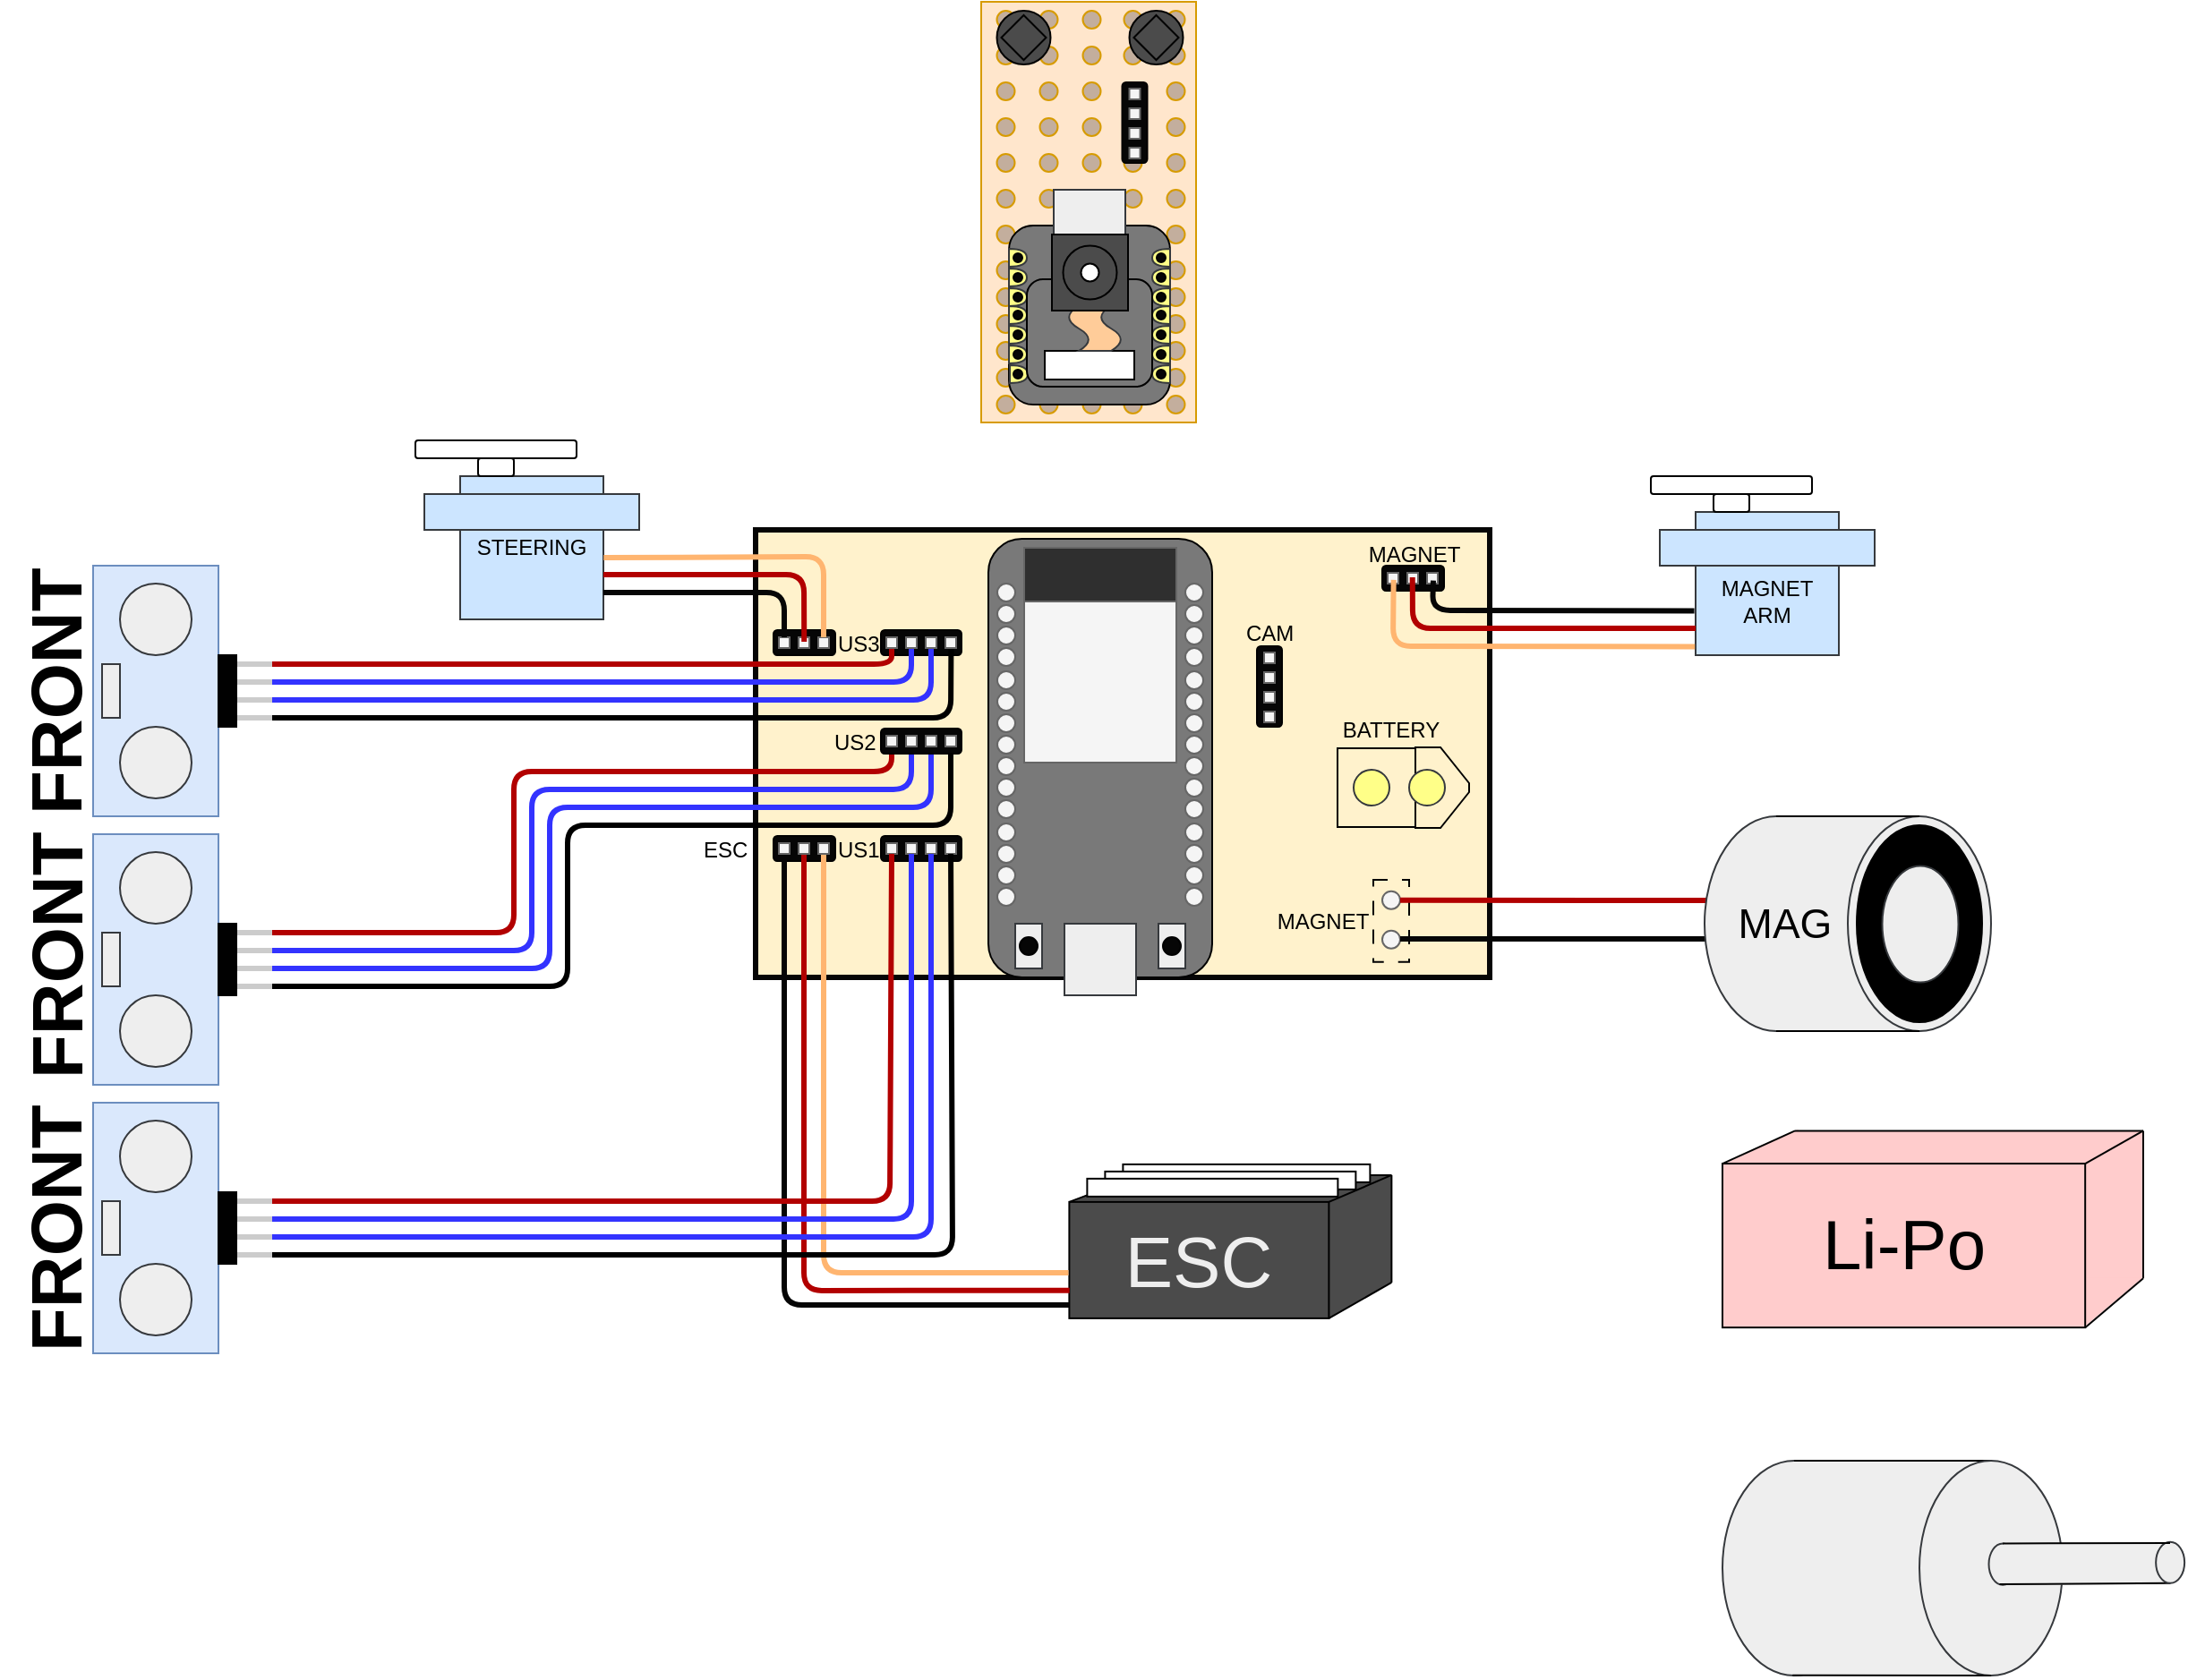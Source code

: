 <mxfile version="27.0.2">
  <diagram name="Page-1" id="hmSZFUQZkzSf7D93yUTn">
    <mxGraphModel dx="1468" dy="1001" grid="1" gridSize="5" guides="1" tooltips="1" connect="1" arrows="1" fold="1" page="1" pageScale="1" pageWidth="850" pageHeight="1100" math="0" shadow="0">
      <root>
        <mxCell id="0" />
        <mxCell id="1" parent="0" />
        <mxCell id="4krL4218Uu1ripB1h42t-13" value="" style="group;rotation=-90;" parent="1" vertex="1" connectable="0">
          <mxGeometry x="805" y="585" width="140" height="100" as="geometry" />
        </mxCell>
        <mxCell id="4krL4218Uu1ripB1h42t-10" value="" style="endArrow=none;html=1;rounded=0;strokeWidth=3;fillColor=#eeeeee;strokeColor=#CCCCCC;" parent="4krL4218Uu1ripB1h42t-13" edge="1">
          <mxGeometry width="50" height="50" relative="1" as="geometry">
            <mxPoint x="120" y="65" as="sourcePoint" />
            <mxPoint x="100" y="65" as="targetPoint" />
          </mxGeometry>
        </mxCell>
        <mxCell id="4krL4218Uu1ripB1h42t-11" value="" style="endArrow=none;html=1;rounded=0;strokeWidth=3;fillColor=#eeeeee;strokeColor=#CCCCCC;" parent="4krL4218Uu1ripB1h42t-13" edge="1">
          <mxGeometry width="50" height="50" relative="1" as="geometry">
            <mxPoint x="120" y="55" as="sourcePoint" />
            <mxPoint x="100" y="55" as="targetPoint" />
          </mxGeometry>
        </mxCell>
        <mxCell id="4krL4218Uu1ripB1h42t-12" value="" style="endArrow=none;html=1;rounded=0;strokeWidth=3;fillColor=#eeeeee;strokeColor=#CCCCCC;" parent="4krL4218Uu1ripB1h42t-13" edge="1">
          <mxGeometry width="50" height="50" relative="1" as="geometry">
            <mxPoint x="120" y="45" as="sourcePoint" />
            <mxPoint x="100" y="45" as="targetPoint" />
          </mxGeometry>
        </mxCell>
        <mxCell id="4krL4218Uu1ripB1h42t-1" value="" style="rounded=0;whiteSpace=wrap;html=1;fillColor=#dae8fc;strokeColor=#6c8ebf;rotation=-90;" parent="4krL4218Uu1ripB1h42t-13" vertex="1">
          <mxGeometry x="-15" y="15" width="140" height="70" as="geometry" />
        </mxCell>
        <mxCell id="4krL4218Uu1ripB1h42t-2" value="" style="ellipse;whiteSpace=wrap;html=1;aspect=fixed;fillColor=#eeeeee;strokeColor=#36393d;rotation=-90;" parent="4krL4218Uu1ripB1h42t-13" vertex="1">
          <mxGeometry x="35" y="70" width="40" height="40" as="geometry" />
        </mxCell>
        <mxCell id="4krL4218Uu1ripB1h42t-3" value="" style="ellipse;whiteSpace=wrap;html=1;aspect=fixed;fillColor=#eeeeee;strokeColor=#36393d;rotation=-90;" parent="4krL4218Uu1ripB1h42t-13" vertex="1">
          <mxGeometry x="35" y="-10" width="40" height="40" as="geometry" />
        </mxCell>
        <mxCell id="4krL4218Uu1ripB1h42t-5" value="" style="rounded=0;whiteSpace=wrap;html=1;fillColor=#eeeeee;strokeColor=#36393d;rotation=-90;" parent="4krL4218Uu1ripB1h42t-13" vertex="1">
          <mxGeometry x="15" y="45" width="30" height="10" as="geometry" />
        </mxCell>
        <mxCell id="4krL4218Uu1ripB1h42t-9" value="" style="endArrow=none;html=1;rounded=0;strokeWidth=3;fillColor=#eeeeee;strokeColor=#CCCCCC;" parent="4krL4218Uu1ripB1h42t-13" edge="1">
          <mxGeometry width="50" height="50" relative="1" as="geometry">
            <mxPoint x="120" y="35" as="sourcePoint" />
            <mxPoint x="100" y="35" as="targetPoint" />
          </mxGeometry>
        </mxCell>
        <mxCell id="4krL4218Uu1ripB1h42t-6" value="" style="rounded=0;whiteSpace=wrap;html=1;fillColor=#010101;rotation=-90;" parent="4krL4218Uu1ripB1h42t-13" vertex="1">
          <mxGeometry x="75" y="45" width="40" height="10" as="geometry" />
        </mxCell>
        <mxCell id="4krL4218Uu1ripB1h42t-39" value="" style="group" parent="1" vertex="1" connectable="0">
          <mxGeometry x="1005" y="495" width="125" height="100" as="geometry" />
        </mxCell>
        <mxCell id="4krL4218Uu1ripB1h42t-40" value="STEERING" style="whiteSpace=wrap;html=1;aspect=fixed;fillColor=#cce5ff;strokeColor=#36393d;" parent="4krL4218Uu1ripB1h42t-39" vertex="1">
          <mxGeometry x="25" y="20" width="80" height="80" as="geometry" />
        </mxCell>
        <mxCell id="4krL4218Uu1ripB1h42t-41" value="" style="rounded=0;whiteSpace=wrap;html=1;fillColor=#cce5ff;strokeColor=#36393d;" parent="4krL4218Uu1ripB1h42t-39" vertex="1">
          <mxGeometry x="5" y="30" width="120" height="20" as="geometry" />
        </mxCell>
        <mxCell id="4krL4218Uu1ripB1h42t-42" value="" style="rounded=1;whiteSpace=wrap;html=1;" parent="4krL4218Uu1ripB1h42t-39" vertex="1">
          <mxGeometry width="90" height="10" as="geometry" />
        </mxCell>
        <mxCell id="4krL4218Uu1ripB1h42t-43" value="" style="rounded=1;whiteSpace=wrap;html=1;" parent="4krL4218Uu1ripB1h42t-39" vertex="1">
          <mxGeometry x="35" y="10" width="20" height="10" as="geometry" />
        </mxCell>
        <mxCell id="YgC1P5uHhqnPGC8IFmt--221" value="" style="group" vertex="1" connectable="0" parent="1">
          <mxGeometry x="1735" y="1065" width="258.07" height="120" as="geometry" />
        </mxCell>
        <mxCell id="YgC1P5uHhqnPGC8IFmt--220" value="" style="group" vertex="1" connectable="0" parent="YgC1P5uHhqnPGC8IFmt--221">
          <mxGeometry width="250.31" height="120" as="geometry" />
        </mxCell>
        <mxCell id="YgC1P5uHhqnPGC8IFmt--205" value="" style="ellipse;whiteSpace=wrap;html=1;fillColor=#eeeeee;strokeColor=#36393d;rotation=90;" vertex="1" parent="YgC1P5uHhqnPGC8IFmt--220">
          <mxGeometry x="-20" y="20" width="120" height="80" as="geometry" />
        </mxCell>
        <mxCell id="YgC1P5uHhqnPGC8IFmt--206" value="" style="rounded=0;whiteSpace=wrap;html=1;fillColor=#eeeeee;strokeColor=none;rotation=90;" vertex="1" parent="YgC1P5uHhqnPGC8IFmt--220">
          <mxGeometry x="32.5" y="7.5" width="120" height="105" as="geometry" />
        </mxCell>
        <mxCell id="YgC1P5uHhqnPGC8IFmt--207" value="" style="endArrow=none;html=1;rounded=0;entryX=0;entryY=0.5;entryDx=0;entryDy=0;exitX=1;exitY=0.5;exitDx=0;exitDy=0;" edge="1" parent="YgC1P5uHhqnPGC8IFmt--220" target="YgC1P5uHhqnPGC8IFmt--210">
          <mxGeometry width="50" height="50" relative="1" as="geometry">
            <mxPoint x="40" as="sourcePoint" />
            <mxPoint x="120" as="targetPoint" />
          </mxGeometry>
        </mxCell>
        <mxCell id="YgC1P5uHhqnPGC8IFmt--210" value="" style="ellipse;whiteSpace=wrap;html=1;fillColor=#eeeeee;strokeColor=#36393d;rotation=90;" vertex="1" parent="YgC1P5uHhqnPGC8IFmt--220">
          <mxGeometry x="90" y="20" width="120" height="80" as="geometry" />
        </mxCell>
        <mxCell id="YgC1P5uHhqnPGC8IFmt--214" value="" style="ellipse;whiteSpace=wrap;html=1;fillColor=#eeeeee;strokeColor=#36393d;rotation=90;" vertex="1" parent="YgC1P5uHhqnPGC8IFmt--220">
          <mxGeometry x="145" y="50" width="23.13" height="15.62" as="geometry" />
        </mxCell>
        <mxCell id="YgC1P5uHhqnPGC8IFmt--215" value="" style="rounded=0;whiteSpace=wrap;html=1;fillColor=#eeeeee;strokeColor=none;rotation=90;" vertex="1" parent="YgC1P5uHhqnPGC8IFmt--220">
          <mxGeometry x="192.13" y="11.13" width="23" height="93.36" as="geometry" />
        </mxCell>
        <mxCell id="YgC1P5uHhqnPGC8IFmt--218" value="" style="endArrow=none;html=1;rounded=0;exitX=0.986;exitY=0.616;exitDx=0;exitDy=0;exitPerimeter=0;entryX=0.96;entryY=0.002;entryDx=0;entryDy=0;entryPerimeter=0;" edge="1" parent="YgC1P5uHhqnPGC8IFmt--220" source="YgC1P5uHhqnPGC8IFmt--214" target="YgC1P5uHhqnPGC8IFmt--215">
          <mxGeometry width="50" height="50" relative="1" as="geometry">
            <mxPoint x="156" y="69" as="sourcePoint" />
            <mxPoint x="250" y="69" as="targetPoint" />
          </mxGeometry>
        </mxCell>
        <mxCell id="YgC1P5uHhqnPGC8IFmt--219" value="" style="ellipse;whiteSpace=wrap;html=1;fillColor=#eeeeee;strokeColor=#36393d;rotation=90;" vertex="1" parent="YgC1P5uHhqnPGC8IFmt--221">
          <mxGeometry x="238.57" y="48.88" width="23" height="16" as="geometry" />
        </mxCell>
        <mxCell id="YgC1P5uHhqnPGC8IFmt--208" value="" style="endArrow=none;html=1;rounded=0;entryX=1;entryY=0;entryDx=0;entryDy=0;exitX=0.999;exitY=0.51;exitDx=0;exitDy=0;exitPerimeter=0;" edge="1" parent="YgC1P5uHhqnPGC8IFmt--221" source="YgC1P5uHhqnPGC8IFmt--205">
          <mxGeometry width="50" height="50" relative="1" as="geometry">
            <mxPoint x="45" y="120" as="sourcePoint" />
            <mxPoint x="150" y="120" as="targetPoint" />
          </mxGeometry>
        </mxCell>
        <mxCell id="YgC1P5uHhqnPGC8IFmt--216" value="" style="endArrow=none;html=1;rounded=0;entryX=0.027;entryY=0.505;entryDx=0;entryDy=0;exitX=0;exitY=0.5;exitDx=0;exitDy=0;endSize=6;entryPerimeter=0;" edge="1" parent="YgC1P5uHhqnPGC8IFmt--221" source="YgC1P5uHhqnPGC8IFmt--214" target="YgC1P5uHhqnPGC8IFmt--219">
          <mxGeometry width="50" height="50" relative="1" as="geometry">
            <mxPoint x="997.5" y="925" as="sourcePoint" />
            <mxPoint x="1102.5" y="925" as="targetPoint" />
          </mxGeometry>
        </mxCell>
        <mxCell id="YgC1P5uHhqnPGC8IFmt--244" value="" style="group" vertex="1" connectable="0" parent="1">
          <mxGeometry x="1369.995" y="899.44" width="180.195" height="86.118" as="geometry" />
        </mxCell>
        <mxCell id="YgC1P5uHhqnPGC8IFmt--204" value="" style="rounded=0;whiteSpace=wrap;html=1;fillColor=#4B4B4B;strokeColor=none;rotation=-30;" vertex="1" parent="YgC1P5uHhqnPGC8IFmt--244">
          <mxGeometry x="137.835" y="57.52" width="39.75" height="20" as="geometry" />
        </mxCell>
        <mxCell id="YgC1P5uHhqnPGC8IFmt--201" value="" style="rounded=0;whiteSpace=wrap;html=1;fillColor=#4B4B4B;strokeColor=none;rotation=339;" vertex="1" parent="YgC1P5uHhqnPGC8IFmt--244">
          <mxGeometry x="8.195" y="10" width="50" height="55" as="geometry" />
        </mxCell>
        <mxCell id="YgC1P5uHhqnPGC8IFmt--199" value="" style="rounded=0;whiteSpace=wrap;html=1;fillColor=#4B4B4B;strokeColor=none;" vertex="1" parent="YgC1P5uHhqnPGC8IFmt--244">
          <mxGeometry x="30.195" y="6" width="150" height="60" as="geometry" />
        </mxCell>
        <mxCell id="YgC1P5uHhqnPGC8IFmt--182" value="&lt;font style=&quot;font-size: 40px; color: rgb(238, 238, 238);&quot;&gt;ESC&lt;/font&gt;" style="rounded=0;whiteSpace=wrap;html=1;fillColor=#4B4B4B;" vertex="1" parent="YgC1P5uHhqnPGC8IFmt--244">
          <mxGeometry x="0.195" y="21" width="145" height="65" as="geometry" />
        </mxCell>
        <mxCell id="YgC1P5uHhqnPGC8IFmt--183" value="" style="endArrow=none;html=1;rounded=0;exitX=0;exitY=0;exitDx=0;exitDy=0;entryX=0;entryY=0;entryDx=0;entryDy=0;" edge="1" parent="YgC1P5uHhqnPGC8IFmt--244" source="YgC1P5uHhqnPGC8IFmt--182">
          <mxGeometry width="50" height="50" relative="1" as="geometry">
            <mxPoint x="80.195" y="51" as="sourcePoint" />
            <mxPoint x="40.195" y="6" as="targetPoint" />
          </mxGeometry>
        </mxCell>
        <mxCell id="YgC1P5uHhqnPGC8IFmt--191" value="" style="endArrow=none;html=1;rounded=0;entryX=1;entryY=1;entryDx=0;entryDy=0;exitX=1;exitY=1;exitDx=0;exitDy=0;" edge="1" parent="YgC1P5uHhqnPGC8IFmt--244" source="YgC1P5uHhqnPGC8IFmt--182">
          <mxGeometry width="50" height="50" relative="1" as="geometry">
            <mxPoint x="30.195" y="46" as="sourcePoint" />
            <mxPoint x="180.195" y="66" as="targetPoint" />
          </mxGeometry>
        </mxCell>
        <mxCell id="YgC1P5uHhqnPGC8IFmt--184" value="" style="endArrow=none;html=1;rounded=0;exitX=1;exitY=0;exitDx=0;exitDy=0;entryX=1;entryY=0;entryDx=0;entryDy=0;" edge="1" parent="YgC1P5uHhqnPGC8IFmt--244" target="YgC1P5uHhqnPGC8IFmt--182">
          <mxGeometry width="50" height="50" relative="1" as="geometry">
            <mxPoint x="180.195" y="6" as="sourcePoint" />
            <mxPoint x="110.195" y="46" as="targetPoint" />
          </mxGeometry>
        </mxCell>
        <mxCell id="YgC1P5uHhqnPGC8IFmt--194" value="" style="endArrow=none;html=1;rounded=0;exitX=1;exitY=0;exitDx=0;exitDy=0;entryX=0;entryY=0;entryDx=0;entryDy=0;" edge="1" parent="YgC1P5uHhqnPGC8IFmt--244">
          <mxGeometry width="50" height="50" relative="1" as="geometry">
            <mxPoint x="180.195" y="6" as="sourcePoint" />
            <mxPoint x="40.195" y="6" as="targetPoint" />
          </mxGeometry>
        </mxCell>
        <mxCell id="YgC1P5uHhqnPGC8IFmt--195" value="" style="group" vertex="1" connectable="0" parent="YgC1P5uHhqnPGC8IFmt--244">
          <mxGeometry x="10.195" width="158" height="18" as="geometry" />
        </mxCell>
        <mxCell id="YgC1P5uHhqnPGC8IFmt--181" value="" style="rounded=0;whiteSpace=wrap;html=1;" vertex="1" parent="YgC1P5uHhqnPGC8IFmt--195">
          <mxGeometry x="20" width="138" height="10" as="geometry" />
        </mxCell>
        <mxCell id="YgC1P5uHhqnPGC8IFmt--192" value="" style="rounded=0;whiteSpace=wrap;html=1;" vertex="1" parent="YgC1P5uHhqnPGC8IFmt--195">
          <mxGeometry x="10" y="4" width="140" height="10" as="geometry" />
        </mxCell>
        <mxCell id="YgC1P5uHhqnPGC8IFmt--193" value="" style="rounded=0;whiteSpace=wrap;html=1;" vertex="1" parent="YgC1P5uHhqnPGC8IFmt--195">
          <mxGeometry y="8" width="140" height="10" as="geometry" />
        </mxCell>
        <mxCell id="YgC1P5uHhqnPGC8IFmt--196" value="" style="endArrow=none;html=1;rounded=0;" edge="1" parent="YgC1P5uHhqnPGC8IFmt--244">
          <mxGeometry width="50" height="50" relative="1" as="geometry">
            <mxPoint x="180.195" y="66" as="sourcePoint" />
            <mxPoint x="180.195" y="6" as="targetPoint" />
          </mxGeometry>
        </mxCell>
        <mxCell id="YgC1P5uHhqnPGC8IFmt--246" value="" style="group" vertex="1" connectable="0" parent="1">
          <mxGeometry x="1735" y="880.0" width="235.737" height="111.202" as="geometry" />
        </mxCell>
        <mxCell id="YgC1P5uHhqnPGC8IFmt--245" value="" style="rounded=0;whiteSpace=wrap;html=1;strokeColor=none;fillColor=light-dark(#FFCCCC,#EDEDED);rotation=335;direction=south;" vertex="1" parent="YgC1P5uHhqnPGC8IFmt--246">
          <mxGeometry x="8" y="7.58" width="45.51" height="43.47" as="geometry" />
        </mxCell>
        <mxCell id="YgC1P5uHhqnPGC8IFmt--242" value="" style="rounded=0;whiteSpace=wrap;html=1;strokeColor=none;fillColor=light-dark(#FFCCCC,#EDEDED);rotation=320;direction=south;" vertex="1" parent="YgC1P5uHhqnPGC8IFmt--246">
          <mxGeometry x="181.58" y="58.19" width="45.51" height="43.47" as="geometry" />
        </mxCell>
        <mxCell id="YgC1P5uHhqnPGC8IFmt--241" value="" style="rounded=0;whiteSpace=wrap;html=1;strokeColor=none;fillColor=light-dark(#FFCCCC,#EDEDED);rotation=40;" vertex="1" parent="YgC1P5uHhqnPGC8IFmt--246">
          <mxGeometry x="170.42" y="23.25" width="43" height="83.41" as="geometry" />
        </mxCell>
        <mxCell id="YgC1P5uHhqnPGC8IFmt--238" value="" style="rounded=0;whiteSpace=wrap;html=1;strokeColor=none;fillColor=light-dark(#FFCCCC,#EDEDED);" vertex="1" parent="YgC1P5uHhqnPGC8IFmt--246">
          <mxGeometry x="40.517" y="0.585" width="194.483" height="82.406" as="geometry" />
        </mxCell>
        <mxCell id="YgC1P5uHhqnPGC8IFmt--233" value="&lt;font style=&quot;font-size: 39px;&quot;&gt;Li-Po&lt;/font&gt;" style="rounded=0;whiteSpace=wrap;html=1;fillColor=light-dark(#FFCCCC,#EDEDED);strokeColor=#000000;" vertex="1" parent="YgC1P5uHhqnPGC8IFmt--246">
          <mxGeometry y="19.018" width="202.586" height="91.563" as="geometry" />
        </mxCell>
        <mxCell id="YgC1P5uHhqnPGC8IFmt--234" value="" style="endArrow=none;html=1;rounded=0;exitX=0;exitY=1;exitDx=0;exitDy=0;entryX=1;entryY=1;entryDx=0;entryDy=0;" edge="1" parent="YgC1P5uHhqnPGC8IFmt--246" target="YgC1P5uHhqnPGC8IFmt--233">
          <mxGeometry width="50" height="50" relative="1" as="geometry">
            <mxPoint x="235" y="83.112" as="sourcePoint" />
            <mxPoint x="137.759" y="37.33" as="targetPoint" />
          </mxGeometry>
        </mxCell>
        <mxCell id="YgC1P5uHhqnPGC8IFmt--236" value="" style="endArrow=none;html=1;rounded=0;exitX=0;exitY=1;exitDx=0;exitDy=0;entryX=1;entryY=0;entryDx=0;entryDy=0;" edge="1" parent="YgC1P5uHhqnPGC8IFmt--246" target="YgC1P5uHhqnPGC8IFmt--233">
          <mxGeometry width="50" height="50" relative="1" as="geometry">
            <mxPoint x="235" y="0.705" as="sourcePoint" />
            <mxPoint x="194.483" y="28.174" as="targetPoint" />
          </mxGeometry>
        </mxCell>
        <mxCell id="YgC1P5uHhqnPGC8IFmt--237" value="" style="endArrow=none;html=1;rounded=0;exitX=0;exitY=1;exitDx=0;exitDy=0;entryX=0;entryY=0;entryDx=0;entryDy=0;" edge="1" parent="YgC1P5uHhqnPGC8IFmt--246" target="YgC1P5uHhqnPGC8IFmt--233">
          <mxGeometry width="50" height="50" relative="1" as="geometry">
            <mxPoint x="40.517" y="0.705" as="sourcePoint" />
            <mxPoint y="28.174" as="targetPoint" />
          </mxGeometry>
        </mxCell>
        <mxCell id="YgC1P5uHhqnPGC8IFmt--239" value="" style="endArrow=none;html=1;rounded=0;" edge="1" parent="YgC1P5uHhqnPGC8IFmt--246">
          <mxGeometry width="50" height="50" relative="1" as="geometry">
            <mxPoint x="235" y="0.705" as="sourcePoint" />
            <mxPoint x="40.517" y="0.705" as="targetPoint" />
          </mxGeometry>
        </mxCell>
        <mxCell id="YgC1P5uHhqnPGC8IFmt--240" value="" style="endArrow=none;html=1;rounded=0;" edge="1" parent="YgC1P5uHhqnPGC8IFmt--246">
          <mxGeometry width="50" height="50" relative="1" as="geometry">
            <mxPoint x="235" y="83.112" as="sourcePoint" />
            <mxPoint x="235" y="0.705" as="targetPoint" />
          </mxGeometry>
        </mxCell>
        <mxCell id="YgC1P5uHhqnPGC8IFmt--346" value="" style="group" vertex="1" connectable="0" parent="1">
          <mxGeometry x="1321" y="250" width="120" height="235" as="geometry" />
        </mxCell>
        <mxCell id="YgC1P5uHhqnPGC8IFmt--250" value="" style="rounded=0;whiteSpace=wrap;html=1;fillColor=#ffe6cc;strokeColor=#d79b00;" vertex="1" parent="YgC1P5uHhqnPGC8IFmt--346">
          <mxGeometry width="120" height="235" as="geometry" />
        </mxCell>
        <mxCell id="YgC1P5uHhqnPGC8IFmt--256" value="" style="group" vertex="1" connectable="0" parent="YgC1P5uHhqnPGC8IFmt--346">
          <mxGeometry x="8.75" y="45" width="105" height="10" as="geometry" />
        </mxCell>
        <mxCell id="YgC1P5uHhqnPGC8IFmt--251" value="" style="ellipse;whiteSpace=wrap;html=1;aspect=fixed;fillColor=#C3AE9D;strokeColor=#d79b00;" vertex="1" parent="YgC1P5uHhqnPGC8IFmt--256">
          <mxGeometry width="10" height="10" as="geometry" />
        </mxCell>
        <mxCell id="YgC1P5uHhqnPGC8IFmt--252" value="" style="ellipse;whiteSpace=wrap;html=1;aspect=fixed;fillColor=#C3AE9D;strokeColor=#d79b00;" vertex="1" parent="YgC1P5uHhqnPGC8IFmt--256">
          <mxGeometry x="24" width="10" height="10" as="geometry" />
        </mxCell>
        <mxCell id="YgC1P5uHhqnPGC8IFmt--253" value="" style="ellipse;whiteSpace=wrap;html=1;aspect=fixed;fillColor=#C3AE9D;strokeColor=#d79b00;" vertex="1" parent="YgC1P5uHhqnPGC8IFmt--256">
          <mxGeometry x="48" width="10" height="10" as="geometry" />
        </mxCell>
        <mxCell id="YgC1P5uHhqnPGC8IFmt--254" value="" style="ellipse;whiteSpace=wrap;html=1;aspect=fixed;fillColor=#C3AE9D;strokeColor=#d79b00;" vertex="1" parent="YgC1P5uHhqnPGC8IFmt--256">
          <mxGeometry x="71" width="10" height="10" as="geometry" />
        </mxCell>
        <mxCell id="YgC1P5uHhqnPGC8IFmt--255" value="" style="ellipse;whiteSpace=wrap;html=1;aspect=fixed;fillColor=#C3AE9D;strokeColor=#d79b00;" vertex="1" parent="YgC1P5uHhqnPGC8IFmt--256">
          <mxGeometry x="95" width="10" height="10" as="geometry" />
        </mxCell>
        <mxCell id="YgC1P5uHhqnPGC8IFmt--257" value="" style="group" vertex="1" connectable="0" parent="YgC1P5uHhqnPGC8IFmt--346">
          <mxGeometry x="8.75" y="65" width="105" height="10" as="geometry" />
        </mxCell>
        <mxCell id="YgC1P5uHhqnPGC8IFmt--258" value="" style="ellipse;whiteSpace=wrap;html=1;aspect=fixed;fillColor=#C3AE9D;strokeColor=#d79b00;" vertex="1" parent="YgC1P5uHhqnPGC8IFmt--257">
          <mxGeometry width="10" height="10" as="geometry" />
        </mxCell>
        <mxCell id="YgC1P5uHhqnPGC8IFmt--259" value="" style="ellipse;whiteSpace=wrap;html=1;aspect=fixed;fillColor=#C3AE9D;strokeColor=#d79b00;" vertex="1" parent="YgC1P5uHhqnPGC8IFmt--257">
          <mxGeometry x="24" width="10" height="10" as="geometry" />
        </mxCell>
        <mxCell id="YgC1P5uHhqnPGC8IFmt--260" value="" style="ellipse;whiteSpace=wrap;html=1;aspect=fixed;fillColor=#C3AE9D;strokeColor=#d79b00;" vertex="1" parent="YgC1P5uHhqnPGC8IFmt--257">
          <mxGeometry x="48" width="10" height="10" as="geometry" />
        </mxCell>
        <mxCell id="YgC1P5uHhqnPGC8IFmt--261" value="" style="ellipse;whiteSpace=wrap;html=1;aspect=fixed;fillColor=#C3AE9D;strokeColor=#d79b00;" vertex="1" parent="YgC1P5uHhqnPGC8IFmt--257">
          <mxGeometry x="71" width="10" height="10" as="geometry" />
        </mxCell>
        <mxCell id="YgC1P5uHhqnPGC8IFmt--262" value="" style="ellipse;whiteSpace=wrap;html=1;aspect=fixed;fillColor=#C3AE9D;strokeColor=#d79b00;" vertex="1" parent="YgC1P5uHhqnPGC8IFmt--257">
          <mxGeometry x="95" width="10" height="10" as="geometry" />
        </mxCell>
        <mxCell id="YgC1P5uHhqnPGC8IFmt--263" value="" style="group" vertex="1" connectable="0" parent="YgC1P5uHhqnPGC8IFmt--346">
          <mxGeometry x="8.75" y="85" width="105" height="10" as="geometry" />
        </mxCell>
        <mxCell id="YgC1P5uHhqnPGC8IFmt--264" value="" style="ellipse;whiteSpace=wrap;html=1;aspect=fixed;fillColor=#C3AE9D;strokeColor=#d79b00;" vertex="1" parent="YgC1P5uHhqnPGC8IFmt--263">
          <mxGeometry width="10" height="10" as="geometry" />
        </mxCell>
        <mxCell id="YgC1P5uHhqnPGC8IFmt--265" value="" style="ellipse;whiteSpace=wrap;html=1;aspect=fixed;fillColor=#C3AE9D;strokeColor=#d79b00;" vertex="1" parent="YgC1P5uHhqnPGC8IFmt--263">
          <mxGeometry x="24" width="10" height="10" as="geometry" />
        </mxCell>
        <mxCell id="YgC1P5uHhqnPGC8IFmt--266" value="" style="ellipse;whiteSpace=wrap;html=1;aspect=fixed;fillColor=#C3AE9D;strokeColor=#d79b00;" vertex="1" parent="YgC1P5uHhqnPGC8IFmt--263">
          <mxGeometry x="48" width="10" height="10" as="geometry" />
        </mxCell>
        <mxCell id="YgC1P5uHhqnPGC8IFmt--267" value="" style="ellipse;whiteSpace=wrap;html=1;aspect=fixed;fillColor=#C3AE9D;strokeColor=#d79b00;" vertex="1" parent="YgC1P5uHhqnPGC8IFmt--263">
          <mxGeometry x="71" width="10" height="10" as="geometry" />
        </mxCell>
        <mxCell id="YgC1P5uHhqnPGC8IFmt--268" value="" style="ellipse;whiteSpace=wrap;html=1;aspect=fixed;fillColor=#C3AE9D;strokeColor=#d79b00;" vertex="1" parent="YgC1P5uHhqnPGC8IFmt--263">
          <mxGeometry x="95" width="10" height="10" as="geometry" />
        </mxCell>
        <mxCell id="YgC1P5uHhqnPGC8IFmt--269" value="" style="group" vertex="1" connectable="0" parent="YgC1P5uHhqnPGC8IFmt--346">
          <mxGeometry x="8.75" y="105" width="105" height="10" as="geometry" />
        </mxCell>
        <mxCell id="YgC1P5uHhqnPGC8IFmt--270" value="" style="ellipse;whiteSpace=wrap;html=1;aspect=fixed;fillColor=#C3AE9D;strokeColor=#d79b00;" vertex="1" parent="YgC1P5uHhqnPGC8IFmt--269">
          <mxGeometry width="10" height="10" as="geometry" />
        </mxCell>
        <mxCell id="YgC1P5uHhqnPGC8IFmt--271" value="" style="ellipse;whiteSpace=wrap;html=1;aspect=fixed;fillColor=#C3AE9D;strokeColor=#d79b00;" vertex="1" parent="YgC1P5uHhqnPGC8IFmt--269">
          <mxGeometry x="24" width="10" height="10" as="geometry" />
        </mxCell>
        <mxCell id="YgC1P5uHhqnPGC8IFmt--272" value="" style="ellipse;whiteSpace=wrap;html=1;aspect=fixed;fillColor=#C3AE9D;strokeColor=#d79b00;" vertex="1" parent="YgC1P5uHhqnPGC8IFmt--269">
          <mxGeometry x="48" width="10" height="10" as="geometry" />
        </mxCell>
        <mxCell id="YgC1P5uHhqnPGC8IFmt--273" value="" style="ellipse;whiteSpace=wrap;html=1;aspect=fixed;fillColor=#C3AE9D;strokeColor=#d79b00;" vertex="1" parent="YgC1P5uHhqnPGC8IFmt--269">
          <mxGeometry x="71" width="10" height="10" as="geometry" />
        </mxCell>
        <mxCell id="YgC1P5uHhqnPGC8IFmt--274" value="" style="ellipse;whiteSpace=wrap;html=1;aspect=fixed;fillColor=#C3AE9D;strokeColor=#d79b00;" vertex="1" parent="YgC1P5uHhqnPGC8IFmt--269">
          <mxGeometry x="95" width="10" height="10" as="geometry" />
        </mxCell>
        <mxCell id="YgC1P5uHhqnPGC8IFmt--281" value="" style="group" vertex="1" connectable="0" parent="YgC1P5uHhqnPGC8IFmt--346">
          <mxGeometry x="8.75" y="145" width="105" height="10" as="geometry" />
        </mxCell>
        <mxCell id="YgC1P5uHhqnPGC8IFmt--282" value="" style="ellipse;whiteSpace=wrap;html=1;aspect=fixed;fillColor=#C3AE9D;strokeColor=#d79b00;" vertex="1" parent="YgC1P5uHhqnPGC8IFmt--281">
          <mxGeometry width="10" height="10" as="geometry" />
        </mxCell>
        <mxCell id="YgC1P5uHhqnPGC8IFmt--283" value="" style="ellipse;whiteSpace=wrap;html=1;aspect=fixed;fillColor=#C3AE9D;strokeColor=#d79b00;" vertex="1" parent="YgC1P5uHhqnPGC8IFmt--281">
          <mxGeometry x="24" width="10" height="10" as="geometry" />
        </mxCell>
        <mxCell id="YgC1P5uHhqnPGC8IFmt--284" value="" style="ellipse;whiteSpace=wrap;html=1;aspect=fixed;fillColor=#C3AE9D;strokeColor=#d79b00;" vertex="1" parent="YgC1P5uHhqnPGC8IFmt--281">
          <mxGeometry x="48" width="10" height="10" as="geometry" />
        </mxCell>
        <mxCell id="YgC1P5uHhqnPGC8IFmt--285" value="" style="ellipse;whiteSpace=wrap;html=1;aspect=fixed;fillColor=#C3AE9D;strokeColor=#d79b00;" vertex="1" parent="YgC1P5uHhqnPGC8IFmt--281">
          <mxGeometry x="71" width="10" height="10" as="geometry" />
        </mxCell>
        <mxCell id="YgC1P5uHhqnPGC8IFmt--286" value="" style="ellipse;whiteSpace=wrap;html=1;aspect=fixed;fillColor=#C3AE9D;strokeColor=#d79b00;" vertex="1" parent="YgC1P5uHhqnPGC8IFmt--281">
          <mxGeometry x="95" width="10" height="10" as="geometry" />
        </mxCell>
        <mxCell id="YgC1P5uHhqnPGC8IFmt--287" value="" style="group" vertex="1" connectable="0" parent="YgC1P5uHhqnPGC8IFmt--346">
          <mxGeometry x="8.75" y="160" width="105" height="10" as="geometry" />
        </mxCell>
        <mxCell id="YgC1P5uHhqnPGC8IFmt--288" value="" style="ellipse;whiteSpace=wrap;html=1;aspect=fixed;fillColor=#C3AE9D;strokeColor=#d79b00;" vertex="1" parent="YgC1P5uHhqnPGC8IFmt--287">
          <mxGeometry width="10" height="10" as="geometry" />
        </mxCell>
        <mxCell id="YgC1P5uHhqnPGC8IFmt--289" value="" style="ellipse;whiteSpace=wrap;html=1;aspect=fixed;fillColor=#C3AE9D;strokeColor=#d79b00;" vertex="1" parent="YgC1P5uHhqnPGC8IFmt--287">
          <mxGeometry x="24" width="10" height="10" as="geometry" />
        </mxCell>
        <mxCell id="YgC1P5uHhqnPGC8IFmt--290" value="" style="ellipse;whiteSpace=wrap;html=1;aspect=fixed;fillColor=#C3AE9D;strokeColor=#d79b00;" vertex="1" parent="YgC1P5uHhqnPGC8IFmt--287">
          <mxGeometry x="48" width="10" height="10" as="geometry" />
        </mxCell>
        <mxCell id="YgC1P5uHhqnPGC8IFmt--291" value="" style="ellipse;whiteSpace=wrap;html=1;aspect=fixed;fillColor=#C3AE9D;strokeColor=#d79b00;" vertex="1" parent="YgC1P5uHhqnPGC8IFmt--287">
          <mxGeometry x="71" width="10" height="10" as="geometry" />
        </mxCell>
        <mxCell id="YgC1P5uHhqnPGC8IFmt--292" value="" style="ellipse;whiteSpace=wrap;html=1;aspect=fixed;fillColor=#C3AE9D;strokeColor=#d79b00;" vertex="1" parent="YgC1P5uHhqnPGC8IFmt--287">
          <mxGeometry x="95" width="10" height="10" as="geometry" />
        </mxCell>
        <mxCell id="YgC1P5uHhqnPGC8IFmt--293" value="" style="group" vertex="1" connectable="0" parent="YgC1P5uHhqnPGC8IFmt--346">
          <mxGeometry x="8.75" y="175" width="105" height="10" as="geometry" />
        </mxCell>
        <mxCell id="YgC1P5uHhqnPGC8IFmt--294" value="" style="ellipse;whiteSpace=wrap;html=1;aspect=fixed;fillColor=#C3AE9D;strokeColor=#d79b00;" vertex="1" parent="YgC1P5uHhqnPGC8IFmt--293">
          <mxGeometry width="10" height="10" as="geometry" />
        </mxCell>
        <mxCell id="YgC1P5uHhqnPGC8IFmt--295" value="" style="ellipse;whiteSpace=wrap;html=1;aspect=fixed;fillColor=#C3AE9D;strokeColor=#d79b00;" vertex="1" parent="YgC1P5uHhqnPGC8IFmt--293">
          <mxGeometry x="24" width="10" height="10" as="geometry" />
        </mxCell>
        <mxCell id="YgC1P5uHhqnPGC8IFmt--296" value="" style="ellipse;whiteSpace=wrap;html=1;aspect=fixed;fillColor=#C3AE9D;strokeColor=#d79b00;" vertex="1" parent="YgC1P5uHhqnPGC8IFmt--293">
          <mxGeometry x="48" width="10" height="10" as="geometry" />
        </mxCell>
        <mxCell id="YgC1P5uHhqnPGC8IFmt--297" value="" style="ellipse;whiteSpace=wrap;html=1;aspect=fixed;fillColor=#C3AE9D;strokeColor=#d79b00;" vertex="1" parent="YgC1P5uHhqnPGC8IFmt--293">
          <mxGeometry x="71" width="10" height="10" as="geometry" />
        </mxCell>
        <mxCell id="YgC1P5uHhqnPGC8IFmt--298" value="" style="ellipse;whiteSpace=wrap;html=1;aspect=fixed;fillColor=#C3AE9D;strokeColor=#d79b00;" vertex="1" parent="YgC1P5uHhqnPGC8IFmt--293">
          <mxGeometry x="95" width="10" height="10" as="geometry" />
        </mxCell>
        <mxCell id="YgC1P5uHhqnPGC8IFmt--299" value="" style="group" vertex="1" connectable="0" parent="YgC1P5uHhqnPGC8IFmt--346">
          <mxGeometry x="8.75" y="190" width="105" height="10" as="geometry" />
        </mxCell>
        <mxCell id="YgC1P5uHhqnPGC8IFmt--300" value="" style="ellipse;whiteSpace=wrap;html=1;aspect=fixed;fillColor=#C3AE9D;strokeColor=#d79b00;" vertex="1" parent="YgC1P5uHhqnPGC8IFmt--299">
          <mxGeometry width="10" height="10" as="geometry" />
        </mxCell>
        <mxCell id="YgC1P5uHhqnPGC8IFmt--301" value="" style="ellipse;whiteSpace=wrap;html=1;aspect=fixed;fillColor=#C3AE9D;strokeColor=#d79b00;" vertex="1" parent="YgC1P5uHhqnPGC8IFmt--299">
          <mxGeometry x="24" width="10" height="10" as="geometry" />
        </mxCell>
        <mxCell id="YgC1P5uHhqnPGC8IFmt--302" value="" style="ellipse;whiteSpace=wrap;html=1;aspect=fixed;fillColor=#C3AE9D;strokeColor=#d79b00;" vertex="1" parent="YgC1P5uHhqnPGC8IFmt--299">
          <mxGeometry x="48" width="10" height="10" as="geometry" />
        </mxCell>
        <mxCell id="YgC1P5uHhqnPGC8IFmt--303" value="" style="ellipse;whiteSpace=wrap;html=1;aspect=fixed;fillColor=#C3AE9D;strokeColor=#d79b00;" vertex="1" parent="YgC1P5uHhqnPGC8IFmt--299">
          <mxGeometry x="71" width="10" height="10" as="geometry" />
        </mxCell>
        <mxCell id="YgC1P5uHhqnPGC8IFmt--304" value="" style="ellipse;whiteSpace=wrap;html=1;aspect=fixed;fillColor=#C3AE9D;strokeColor=#d79b00;" vertex="1" parent="YgC1P5uHhqnPGC8IFmt--299">
          <mxGeometry x="95" width="10" height="10" as="geometry" />
        </mxCell>
        <mxCell id="YgC1P5uHhqnPGC8IFmt--305" value="" style="group" vertex="1" connectable="0" parent="YgC1P5uHhqnPGC8IFmt--346">
          <mxGeometry x="8.75" y="205" width="105" height="10" as="geometry" />
        </mxCell>
        <mxCell id="YgC1P5uHhqnPGC8IFmt--306" value="" style="ellipse;whiteSpace=wrap;html=1;aspect=fixed;fillColor=#C3AE9D;strokeColor=#d79b00;" vertex="1" parent="YgC1P5uHhqnPGC8IFmt--305">
          <mxGeometry width="10" height="10" as="geometry" />
        </mxCell>
        <mxCell id="YgC1P5uHhqnPGC8IFmt--307" value="" style="ellipse;whiteSpace=wrap;html=1;aspect=fixed;fillColor=#C3AE9D;strokeColor=#d79b00;" vertex="1" parent="YgC1P5uHhqnPGC8IFmt--305">
          <mxGeometry x="24" width="10" height="10" as="geometry" />
        </mxCell>
        <mxCell id="YgC1P5uHhqnPGC8IFmt--308" value="" style="ellipse;whiteSpace=wrap;html=1;aspect=fixed;fillColor=#C3AE9D;strokeColor=#d79b00;" vertex="1" parent="YgC1P5uHhqnPGC8IFmt--305">
          <mxGeometry x="48" width="10" height="10" as="geometry" />
        </mxCell>
        <mxCell id="YgC1P5uHhqnPGC8IFmt--309" value="" style="ellipse;whiteSpace=wrap;html=1;aspect=fixed;fillColor=#C3AE9D;strokeColor=#d79b00;" vertex="1" parent="YgC1P5uHhqnPGC8IFmt--305">
          <mxGeometry x="71" width="10" height="10" as="geometry" />
        </mxCell>
        <mxCell id="YgC1P5uHhqnPGC8IFmt--310" value="" style="ellipse;whiteSpace=wrap;html=1;aspect=fixed;fillColor=#C3AE9D;strokeColor=#d79b00;" vertex="1" parent="YgC1P5uHhqnPGC8IFmt--305">
          <mxGeometry x="95" width="10" height="10" as="geometry" />
        </mxCell>
        <mxCell id="YgC1P5uHhqnPGC8IFmt--311" value="" style="group" vertex="1" connectable="0" parent="YgC1P5uHhqnPGC8IFmt--346">
          <mxGeometry x="8.75" y="220" width="105" height="10" as="geometry" />
        </mxCell>
        <mxCell id="YgC1P5uHhqnPGC8IFmt--312" value="" style="ellipse;whiteSpace=wrap;html=1;aspect=fixed;fillColor=#C3AE9D;strokeColor=#d79b00;" vertex="1" parent="YgC1P5uHhqnPGC8IFmt--311">
          <mxGeometry width="10" height="10" as="geometry" />
        </mxCell>
        <mxCell id="YgC1P5uHhqnPGC8IFmt--313" value="" style="ellipse;whiteSpace=wrap;html=1;aspect=fixed;fillColor=#C3AE9D;strokeColor=#d79b00;" vertex="1" parent="YgC1P5uHhqnPGC8IFmt--311">
          <mxGeometry x="24" width="10" height="10" as="geometry" />
        </mxCell>
        <mxCell id="YgC1P5uHhqnPGC8IFmt--314" value="" style="ellipse;whiteSpace=wrap;html=1;aspect=fixed;fillColor=#C3AE9D;strokeColor=#d79b00;" vertex="1" parent="YgC1P5uHhqnPGC8IFmt--311">
          <mxGeometry x="48" width="10" height="10" as="geometry" />
        </mxCell>
        <mxCell id="YgC1P5uHhqnPGC8IFmt--315" value="" style="ellipse;whiteSpace=wrap;html=1;aspect=fixed;fillColor=#C3AE9D;strokeColor=#d79b00;" vertex="1" parent="YgC1P5uHhqnPGC8IFmt--311">
          <mxGeometry x="71" width="10" height="10" as="geometry" />
        </mxCell>
        <mxCell id="YgC1P5uHhqnPGC8IFmt--316" value="" style="ellipse;whiteSpace=wrap;html=1;aspect=fixed;fillColor=#C3AE9D;strokeColor=#d79b00;" vertex="1" parent="YgC1P5uHhqnPGC8IFmt--311">
          <mxGeometry x="95" width="10" height="10" as="geometry" />
        </mxCell>
        <mxCell id="YgC1P5uHhqnPGC8IFmt--146" value="" style="group" vertex="1" connectable="0" parent="YgC1P5uHhqnPGC8IFmt--346">
          <mxGeometry x="78.75" y="45" width="14" height="45" as="geometry" />
        </mxCell>
        <mxCell id="YgC1P5uHhqnPGC8IFmt--141" value="" style="rounded=1;whiteSpace=wrap;html=1;fillColor=#060606;rotation=-90;" vertex="1" parent="YgC1P5uHhqnPGC8IFmt--146">
          <mxGeometry x="-15.5" y="15.5" width="45" height="14" as="geometry" />
        </mxCell>
        <mxCell id="YgC1P5uHhqnPGC8IFmt--142" value="" style="whiteSpace=wrap;html=1;aspect=fixed;fillColor=#f5f5f5;fontColor=#333333;strokeColor=#666666;rotation=-90;" vertex="1" parent="YgC1P5uHhqnPGC8IFmt--146">
          <mxGeometry x="4" y="14.5" width="6" height="6" as="geometry" />
        </mxCell>
        <mxCell id="YgC1P5uHhqnPGC8IFmt--143" value="" style="whiteSpace=wrap;html=1;aspect=fixed;fillColor=#f5f5f5;fontColor=#333333;strokeColor=#666666;rotation=-90;" vertex="1" parent="YgC1P5uHhqnPGC8IFmt--146">
          <mxGeometry x="4" y="36.5" width="6" height="6" as="geometry" />
        </mxCell>
        <mxCell id="YgC1P5uHhqnPGC8IFmt--144" value="" style="whiteSpace=wrap;html=1;aspect=fixed;fillColor=#f5f5f5;fontColor=#333333;strokeColor=#666666;rotation=-90;" vertex="1" parent="YgC1P5uHhqnPGC8IFmt--146">
          <mxGeometry x="4" y="3.5" width="6" height="6" as="geometry" />
        </mxCell>
        <mxCell id="YgC1P5uHhqnPGC8IFmt--145" value="" style="whiteSpace=wrap;html=1;aspect=fixed;fillColor=#f5f5f5;fontColor=#333333;strokeColor=#666666;rotation=-90;direction=south;" vertex="1" parent="YgC1P5uHhqnPGC8IFmt--146">
          <mxGeometry x="4" y="25.5" width="6" height="6" as="geometry" />
        </mxCell>
        <mxCell id="YgC1P5uHhqnPGC8IFmt--278" value="" style="ellipse;whiteSpace=wrap;html=1;aspect=fixed;fillColor=#C3AE9D;strokeColor=#d79b00;" vertex="1" parent="YgC1P5uHhqnPGC8IFmt--346">
          <mxGeometry x="56.75" y="125" width="10" height="10" as="geometry" />
        </mxCell>
        <mxCell id="YgC1P5uHhqnPGC8IFmt--276" value="" style="ellipse;whiteSpace=wrap;html=1;aspect=fixed;fillColor=#C3AE9D;strokeColor=#d79b00;" vertex="1" parent="YgC1P5uHhqnPGC8IFmt--346">
          <mxGeometry x="8.75" y="125" width="10" height="10" as="geometry" />
        </mxCell>
        <mxCell id="YgC1P5uHhqnPGC8IFmt--277" value="" style="ellipse;whiteSpace=wrap;html=1;aspect=fixed;fillColor=#C3AE9D;strokeColor=#d79b00;" vertex="1" parent="YgC1P5uHhqnPGC8IFmt--346">
          <mxGeometry x="32.75" y="125" width="10" height="10" as="geometry" />
        </mxCell>
        <mxCell id="YgC1P5uHhqnPGC8IFmt--279" value="" style="ellipse;whiteSpace=wrap;html=1;aspect=fixed;fillColor=#C3AE9D;strokeColor=#d79b00;" vertex="1" parent="YgC1P5uHhqnPGC8IFmt--346">
          <mxGeometry x="79.75" y="125" width="10" height="10" as="geometry" />
        </mxCell>
        <mxCell id="YgC1P5uHhqnPGC8IFmt--280" value="" style="ellipse;whiteSpace=wrap;html=1;aspect=fixed;fillColor=#C3AE9D;strokeColor=#d79b00;" vertex="1" parent="YgC1P5uHhqnPGC8IFmt--346">
          <mxGeometry x="103.75" y="125" width="10" height="10" as="geometry" />
        </mxCell>
        <mxCell id="YgC1P5uHhqnPGC8IFmt--319" value="" style="group" vertex="1" connectable="0" parent="YgC1P5uHhqnPGC8IFmt--346">
          <mxGeometry x="15.5" y="105" width="92.5" height="120" as="geometry" />
        </mxCell>
        <mxCell id="4krL4218Uu1ripB1h42t-58" value="" style="rounded=1;whiteSpace=wrap;html=1;fillColor=#797979;" parent="YgC1P5uHhqnPGC8IFmt--319" vertex="1">
          <mxGeometry y="20" width="90" height="100" as="geometry" />
        </mxCell>
        <mxCell id="4krL4218Uu1ripB1h42t-63" value="" style="rounded=0;whiteSpace=wrap;html=1;fillColor=#eeeeee;strokeColor=#36393d;" parent="YgC1P5uHhqnPGC8IFmt--319" vertex="1">
          <mxGeometry x="25" width="40" height="40" as="geometry" />
        </mxCell>
        <mxCell id="4krL4218Uu1ripB1h42t-65" value="" style="rounded=0;whiteSpace=wrap;html=1;fillColor=#000000;" parent="YgC1P5uHhqnPGC8IFmt--319" vertex="1">
          <mxGeometry x="20" y="90" width="50" height="6" as="geometry" />
        </mxCell>
        <mxCell id="4krL4218Uu1ripB1h42t-80" value="" style="group;flipH=1;flipV=0;" parent="YgC1P5uHhqnPGC8IFmt--319" vertex="1" connectable="0">
          <mxGeometry y="33" width="10" height="10" as="geometry" />
        </mxCell>
        <mxCell id="4krL4218Uu1ripB1h42t-77" value="" style="shape=or;whiteSpace=wrap;html=1;fillColor=#ffff88;strokeColor=#36393d;" parent="4krL4218Uu1ripB1h42t-80" vertex="1">
          <mxGeometry width="10" height="10" as="geometry" />
        </mxCell>
        <mxCell id="4krL4218Uu1ripB1h42t-79" value="" style="ellipse;whiteSpace=wrap;html=1;aspect=fixed;fillColor=#060606;" parent="4krL4218Uu1ripB1h42t-80" vertex="1">
          <mxGeometry x="2.5" y="2.5" width="5" height="5" as="geometry" />
        </mxCell>
        <mxCell id="4krL4218Uu1ripB1h42t-81" value="" style="group;flipH=1;flipV=0;rotation=-180;" parent="YgC1P5uHhqnPGC8IFmt--319" vertex="1" connectable="0">
          <mxGeometry x="80" y="33" width="10" height="17.5" as="geometry" />
        </mxCell>
        <mxCell id="4krL4218Uu1ripB1h42t-82" value="" style="shape=or;whiteSpace=wrap;html=1;fillColor=#ffff88;strokeColor=#36393d;rotation=-180;" parent="4krL4218Uu1ripB1h42t-81" vertex="1">
          <mxGeometry width="10" height="10" as="geometry" />
        </mxCell>
        <mxCell id="4krL4218Uu1ripB1h42t-83" value="" style="ellipse;whiteSpace=wrap;html=1;aspect=fixed;fillColor=#060606;" parent="4krL4218Uu1ripB1h42t-81" vertex="1">
          <mxGeometry x="2.5" y="2.5" width="5" height="5" as="geometry" />
        </mxCell>
        <mxCell id="4krL4218Uu1ripB1h42t-90" value="" style="group;flipH=1;flipV=0;rotation=-180;" parent="4krL4218Uu1ripB1h42t-81" vertex="1" connectable="0">
          <mxGeometry y="11" width="10" height="10" as="geometry" />
        </mxCell>
        <mxCell id="4krL4218Uu1ripB1h42t-91" value="" style="shape=or;whiteSpace=wrap;html=1;fillColor=#ffff88;strokeColor=#36393d;rotation=-180;" parent="4krL4218Uu1ripB1h42t-90" vertex="1">
          <mxGeometry width="10" height="10" as="geometry" />
        </mxCell>
        <mxCell id="4krL4218Uu1ripB1h42t-92" value="" style="ellipse;whiteSpace=wrap;html=1;aspect=fixed;fillColor=#060606;" parent="4krL4218Uu1ripB1h42t-90" vertex="1">
          <mxGeometry x="2.5" y="2.5" width="5" height="5" as="geometry" />
        </mxCell>
        <mxCell id="4krL4218Uu1ripB1h42t-84" value="" style="group;flipH=1;flipV=0;rotation=-180;" parent="YgC1P5uHhqnPGC8IFmt--319" vertex="1" connectable="0">
          <mxGeometry x="80" y="98" width="12.5" height="10" as="geometry" />
        </mxCell>
        <mxCell id="4krL4218Uu1ripB1h42t-85" value="" style="shape=or;whiteSpace=wrap;html=1;fillColor=#ffff88;strokeColor=#36393d;rotation=-180;" parent="4krL4218Uu1ripB1h42t-84" vertex="1">
          <mxGeometry width="10" height="10" as="geometry" />
        </mxCell>
        <mxCell id="4krL4218Uu1ripB1h42t-86" value="" style="ellipse;whiteSpace=wrap;html=1;aspect=fixed;fillColor=#060606;" parent="4krL4218Uu1ripB1h42t-84" vertex="1">
          <mxGeometry x="2.5" y="2.5" width="5" height="5" as="geometry" />
        </mxCell>
        <mxCell id="4krL4218Uu1ripB1h42t-114" value="" style="group;flipH=1;flipV=0;" parent="4krL4218Uu1ripB1h42t-84" vertex="1" connectable="0">
          <mxGeometry x="-79.5" width="10" height="10" as="geometry" />
        </mxCell>
        <mxCell id="4krL4218Uu1ripB1h42t-115" value="" style="shape=or;whiteSpace=wrap;html=1;fillColor=#ffff88;strokeColor=#36393d;" parent="4krL4218Uu1ripB1h42t-114" vertex="1">
          <mxGeometry width="10" height="10" as="geometry" />
        </mxCell>
        <mxCell id="4krL4218Uu1ripB1h42t-116" value="" style="ellipse;whiteSpace=wrap;html=1;aspect=fixed;fillColor=#060606;" parent="4krL4218Uu1ripB1h42t-114" vertex="1">
          <mxGeometry x="2" y="2.5" width="5" height="5" as="geometry" />
        </mxCell>
        <mxCell id="4krL4218Uu1ripB1h42t-93" value="" style="group;flipH=1;flipV=0;rotation=-180;" parent="YgC1P5uHhqnPGC8IFmt--319" vertex="1" connectable="0">
          <mxGeometry x="80" y="55" width="10" height="10" as="geometry" />
        </mxCell>
        <mxCell id="4krL4218Uu1ripB1h42t-94" value="" style="shape=or;whiteSpace=wrap;html=1;fillColor=#ffff88;strokeColor=#36393d;rotation=-180;" parent="4krL4218Uu1ripB1h42t-93" vertex="1">
          <mxGeometry width="10" height="10" as="geometry" />
        </mxCell>
        <mxCell id="4krL4218Uu1ripB1h42t-95" value="" style="ellipse;whiteSpace=wrap;html=1;aspect=fixed;fillColor=#060606;" parent="4krL4218Uu1ripB1h42t-93" vertex="1">
          <mxGeometry x="2.5" y="2.5" width="5" height="5" as="geometry" />
        </mxCell>
        <mxCell id="4krL4218Uu1ripB1h42t-96" value="" style="group;flipH=1;flipV=0;rotation=-180;" parent="YgC1P5uHhqnPGC8IFmt--319" vertex="1" connectable="0">
          <mxGeometry x="80" y="65" width="10" height="10" as="geometry" />
        </mxCell>
        <mxCell id="4krL4218Uu1ripB1h42t-97" value="" style="shape=or;whiteSpace=wrap;html=1;fillColor=#ffff88;strokeColor=#36393d;rotation=-180;" parent="4krL4218Uu1ripB1h42t-96" vertex="1">
          <mxGeometry width="10" height="10" as="geometry" />
        </mxCell>
        <mxCell id="4krL4218Uu1ripB1h42t-98" value="" style="ellipse;whiteSpace=wrap;html=1;aspect=fixed;fillColor=#060606;" parent="4krL4218Uu1ripB1h42t-96" vertex="1">
          <mxGeometry x="2.5" y="2.5" width="5" height="5" as="geometry" />
        </mxCell>
        <mxCell id="4krL4218Uu1ripB1h42t-99" value="" style="group;flipH=1;flipV=0;rotation=-180;" parent="YgC1P5uHhqnPGC8IFmt--319" vertex="1" connectable="0">
          <mxGeometry x="80" y="76" width="10" height="10" as="geometry" />
        </mxCell>
        <mxCell id="4krL4218Uu1ripB1h42t-100" value="" style="shape=or;whiteSpace=wrap;html=1;fillColor=#ffff88;strokeColor=#36393d;rotation=-180;" parent="4krL4218Uu1ripB1h42t-99" vertex="1">
          <mxGeometry width="10" height="10" as="geometry" />
        </mxCell>
        <mxCell id="4krL4218Uu1ripB1h42t-101" value="" style="ellipse;whiteSpace=wrap;html=1;aspect=fixed;fillColor=#060606;" parent="4krL4218Uu1ripB1h42t-99" vertex="1">
          <mxGeometry x="2.5" y="2.5" width="5" height="5" as="geometry" />
        </mxCell>
        <mxCell id="4krL4218Uu1ripB1h42t-102" value="" style="group;flipH=1;flipV=0;rotation=-180;" parent="YgC1P5uHhqnPGC8IFmt--319" vertex="1" connectable="0">
          <mxGeometry x="80" y="87" width="10" height="10" as="geometry" />
        </mxCell>
        <mxCell id="4krL4218Uu1ripB1h42t-103" value="" style="shape=or;whiteSpace=wrap;html=1;fillColor=#ffff88;strokeColor=#36393d;rotation=-180;" parent="4krL4218Uu1ripB1h42t-102" vertex="1">
          <mxGeometry width="10" height="10" as="geometry" />
        </mxCell>
        <mxCell id="4krL4218Uu1ripB1h42t-104" value="" style="ellipse;whiteSpace=wrap;html=1;aspect=fixed;fillColor=#060606;" parent="4krL4218Uu1ripB1h42t-102" vertex="1">
          <mxGeometry x="2.5" y="2.5" width="5" height="5" as="geometry" />
        </mxCell>
        <mxCell id="4krL4218Uu1ripB1h42t-105" value="" style="group;flipH=1;flipV=0;" parent="YgC1P5uHhqnPGC8IFmt--319" vertex="1" connectable="0">
          <mxGeometry y="44" width="10" height="10" as="geometry" />
        </mxCell>
        <mxCell id="4krL4218Uu1ripB1h42t-106" value="" style="shape=or;whiteSpace=wrap;html=1;fillColor=#ffff88;strokeColor=#36393d;" parent="4krL4218Uu1ripB1h42t-105" vertex="1">
          <mxGeometry width="10" height="10" as="geometry" />
        </mxCell>
        <mxCell id="4krL4218Uu1ripB1h42t-107" value="" style="ellipse;whiteSpace=wrap;html=1;aspect=fixed;fillColor=#060606;" parent="4krL4218Uu1ripB1h42t-105" vertex="1">
          <mxGeometry x="2.5" y="2.5" width="5" height="5" as="geometry" />
        </mxCell>
        <mxCell id="4krL4218Uu1ripB1h42t-108" value="" style="group;flipH=1;flipV=0;" parent="YgC1P5uHhqnPGC8IFmt--319" vertex="1" connectable="0">
          <mxGeometry y="65" width="10" height="10" as="geometry" />
        </mxCell>
        <mxCell id="4krL4218Uu1ripB1h42t-109" value="" style="shape=or;whiteSpace=wrap;html=1;fillColor=#ffff88;strokeColor=#36393d;" parent="4krL4218Uu1ripB1h42t-108" vertex="1">
          <mxGeometry width="10" height="10" as="geometry" />
        </mxCell>
        <mxCell id="4krL4218Uu1ripB1h42t-110" value="" style="ellipse;whiteSpace=wrap;html=1;aspect=fixed;fillColor=#060606;" parent="4krL4218Uu1ripB1h42t-108" vertex="1">
          <mxGeometry x="2.5" y="2.5" width="5" height="5" as="geometry" />
        </mxCell>
        <mxCell id="4krL4218Uu1ripB1h42t-111" value="" style="group;flipH=1;flipV=0;" parent="YgC1P5uHhqnPGC8IFmt--319" vertex="1" connectable="0">
          <mxGeometry y="87" width="10" height="10" as="geometry" />
        </mxCell>
        <mxCell id="4krL4218Uu1ripB1h42t-112" value="" style="shape=or;whiteSpace=wrap;html=1;fillColor=#ffff88;strokeColor=#36393d;" parent="4krL4218Uu1ripB1h42t-111" vertex="1">
          <mxGeometry width="10" height="10" as="geometry" />
        </mxCell>
        <mxCell id="4krL4218Uu1ripB1h42t-113" value="" style="ellipse;whiteSpace=wrap;html=1;aspect=fixed;fillColor=#060606;" parent="4krL4218Uu1ripB1h42t-111" vertex="1">
          <mxGeometry x="2.5" y="2.5" width="5" height="5" as="geometry" />
        </mxCell>
        <mxCell id="4krL4218Uu1ripB1h42t-120" value="" style="group;flipH=1;flipV=0;" parent="YgC1P5uHhqnPGC8IFmt--319" vertex="1" connectable="0">
          <mxGeometry y="55" width="10" height="10" as="geometry" />
        </mxCell>
        <mxCell id="4krL4218Uu1ripB1h42t-121" value="" style="shape=or;whiteSpace=wrap;html=1;fillColor=#ffff88;strokeColor=#36393d;" parent="4krL4218Uu1ripB1h42t-120" vertex="1">
          <mxGeometry width="10" height="10" as="geometry" />
        </mxCell>
        <mxCell id="4krL4218Uu1ripB1h42t-122" value="" style="ellipse;whiteSpace=wrap;html=1;aspect=fixed;fillColor=#060606;" parent="4krL4218Uu1ripB1h42t-120" vertex="1">
          <mxGeometry x="2.5" y="2.5" width="5" height="5" as="geometry" />
        </mxCell>
        <mxCell id="4krL4218Uu1ripB1h42t-123" value="" style="group;flipH=1;flipV=0;" parent="YgC1P5uHhqnPGC8IFmt--319" vertex="1" connectable="0">
          <mxGeometry y="76" width="10" height="10" as="geometry" />
        </mxCell>
        <mxCell id="4krL4218Uu1ripB1h42t-124" value="" style="shape=or;whiteSpace=wrap;html=1;fillColor=#ffff88;strokeColor=#36393d;" parent="4krL4218Uu1ripB1h42t-123" vertex="1">
          <mxGeometry width="10" height="10" as="geometry" />
        </mxCell>
        <mxCell id="4krL4218Uu1ripB1h42t-125" value="" style="ellipse;whiteSpace=wrap;html=1;aspect=fixed;fillColor=#060606;" parent="4krL4218Uu1ripB1h42t-123" vertex="1">
          <mxGeometry x="2.5" y="2.5" width="5" height="5" as="geometry" />
        </mxCell>
        <mxCell id="4krL4218Uu1ripB1h42t-89" value="" style="group" parent="YgC1P5uHhqnPGC8IFmt--319" vertex="1" connectable="0">
          <mxGeometry x="10" y="25" width="70" height="85" as="geometry" />
        </mxCell>
        <mxCell id="4krL4218Uu1ripB1h42t-61" value="" style="rounded=1;whiteSpace=wrap;html=1;fillColor=#797979;" parent="4krL4218Uu1ripB1h42t-89" vertex="1">
          <mxGeometry y="25" width="70" height="60" as="geometry" />
        </mxCell>
        <mxCell id="4krL4218Uu1ripB1h42t-64" value="" style="rounded=0;whiteSpace=wrap;html=1;" parent="4krL4218Uu1ripB1h42t-89" vertex="1">
          <mxGeometry x="10" y="65" width="50" height="16" as="geometry" />
        </mxCell>
        <mxCell id="4krL4218Uu1ripB1h42t-74" value="" style="shape=tape;whiteSpace=wrap;html=1;rotation=-90;fillColor=#ffcc99;strokeColor=#36393d;" parent="4krL4218Uu1ripB1h42t-89" vertex="1">
          <mxGeometry x="25.5" y="37.5" width="25" height="30" as="geometry" />
        </mxCell>
        <mxCell id="4krL4218Uu1ripB1h42t-71" value="" style="group" parent="4krL4218Uu1ripB1h42t-89" vertex="1" connectable="0">
          <mxGeometry x="14" width="42.5" height="42.5" as="geometry" />
        </mxCell>
        <mxCell id="4krL4218Uu1ripB1h42t-68" value="" style="whiteSpace=wrap;html=1;aspect=fixed;fillColor=#4B4B4B;" parent="4krL4218Uu1ripB1h42t-71" vertex="1">
          <mxGeometry width="42.5" height="42.5" as="geometry" />
        </mxCell>
        <mxCell id="4krL4218Uu1ripB1h42t-69" value="" style="ellipse;whiteSpace=wrap;html=1;aspect=fixed;fillColor=#4B4B4B;" parent="4krL4218Uu1ripB1h42t-71" vertex="1">
          <mxGeometry x="6.25" y="6.25" width="30" height="30" as="geometry" />
        </mxCell>
        <mxCell id="4krL4218Uu1ripB1h42t-70" value="" style="ellipse;whiteSpace=wrap;html=1;aspect=fixed;" parent="4krL4218Uu1ripB1h42t-71" vertex="1">
          <mxGeometry x="16.25" y="16.25" width="10" height="10" as="geometry" />
        </mxCell>
        <mxCell id="YgC1P5uHhqnPGC8IFmt--327" value="" style="ellipse;whiteSpace=wrap;html=1;aspect=fixed;fillColor=#C3AE9D;strokeColor=#d79b00;" vertex="1" parent="YgC1P5uHhqnPGC8IFmt--346">
          <mxGeometry x="8.75" y="25" width="10" height="10" as="geometry" />
        </mxCell>
        <mxCell id="YgC1P5uHhqnPGC8IFmt--328" value="" style="ellipse;whiteSpace=wrap;html=1;aspect=fixed;fillColor=#C3AE9D;strokeColor=#d79b00;" vertex="1" parent="YgC1P5uHhqnPGC8IFmt--346">
          <mxGeometry x="32.75" y="25" width="10" height="10" as="geometry" />
        </mxCell>
        <mxCell id="YgC1P5uHhqnPGC8IFmt--329" value="" style="ellipse;whiteSpace=wrap;html=1;aspect=fixed;fillColor=#C3AE9D;strokeColor=#d79b00;" vertex="1" parent="YgC1P5uHhqnPGC8IFmt--346">
          <mxGeometry x="56.75" y="25" width="10" height="10" as="geometry" />
        </mxCell>
        <mxCell id="YgC1P5uHhqnPGC8IFmt--330" value="" style="ellipse;whiteSpace=wrap;html=1;aspect=fixed;fillColor=#C3AE9D;strokeColor=#d79b00;" vertex="1" parent="YgC1P5uHhqnPGC8IFmt--346">
          <mxGeometry x="79.75" y="25" width="10" height="10" as="geometry" />
        </mxCell>
        <mxCell id="YgC1P5uHhqnPGC8IFmt--331" value="" style="ellipse;whiteSpace=wrap;html=1;aspect=fixed;fillColor=#C3AE9D;strokeColor=#d79b00;" vertex="1" parent="YgC1P5uHhqnPGC8IFmt--346">
          <mxGeometry x="103.75" y="25" width="10" height="10" as="geometry" />
        </mxCell>
        <mxCell id="YgC1P5uHhqnPGC8IFmt--333" value="" style="ellipse;whiteSpace=wrap;html=1;aspect=fixed;fillColor=#C3AE9D;strokeColor=#d79b00;" vertex="1" parent="YgC1P5uHhqnPGC8IFmt--346">
          <mxGeometry x="8.75" y="5" width="10" height="10" as="geometry" />
        </mxCell>
        <mxCell id="YgC1P5uHhqnPGC8IFmt--334" value="" style="ellipse;whiteSpace=wrap;html=1;aspect=fixed;fillColor=#C3AE9D;strokeColor=#d79b00;" vertex="1" parent="YgC1P5uHhqnPGC8IFmt--346">
          <mxGeometry x="32.75" y="5" width="10" height="10" as="geometry" />
        </mxCell>
        <mxCell id="YgC1P5uHhqnPGC8IFmt--335" value="" style="ellipse;whiteSpace=wrap;html=1;aspect=fixed;fillColor=#C3AE9D;strokeColor=#d79b00;" vertex="1" parent="YgC1P5uHhqnPGC8IFmt--346">
          <mxGeometry x="56.75" y="5" width="10" height="10" as="geometry" />
        </mxCell>
        <mxCell id="YgC1P5uHhqnPGC8IFmt--336" value="" style="ellipse;whiteSpace=wrap;html=1;aspect=fixed;fillColor=#C3AE9D;strokeColor=#d79b00;" vertex="1" parent="YgC1P5uHhqnPGC8IFmt--346">
          <mxGeometry x="79.75" y="5" width="10" height="10" as="geometry" />
        </mxCell>
        <mxCell id="YgC1P5uHhqnPGC8IFmt--337" value="" style="ellipse;whiteSpace=wrap;html=1;aspect=fixed;fillColor=#C3AE9D;strokeColor=#d79b00;" vertex="1" parent="YgC1P5uHhqnPGC8IFmt--346">
          <mxGeometry x="103.75" y="5" width="10" height="10" as="geometry" />
        </mxCell>
        <mxCell id="YgC1P5uHhqnPGC8IFmt--344" value="" style="ellipse;whiteSpace=wrap;html=1;aspect=fixed;pointerEvents=0;align=center;verticalAlign=top;fontFamily=Helvetica;fontSize=12;fontColor=default;fillColor=#4B4B4B;gradientColor=none;" vertex="1" parent="YgC1P5uHhqnPGC8IFmt--346">
          <mxGeometry x="82.75" y="5" width="30" height="30" as="geometry" />
        </mxCell>
        <mxCell id="YgC1P5uHhqnPGC8IFmt--345" value="" style="rhombus;whiteSpace=wrap;html=1;pointerEvents=0;align=center;verticalAlign=top;fontFamily=Helvetica;fontSize=12;fontColor=default;fillColor=none;gradientColor=none;" vertex="1" parent="YgC1P5uHhqnPGC8IFmt--346">
          <mxGeometry x="85.25" y="7.5" width="25" height="25" as="geometry" />
        </mxCell>
        <mxCell id="YgC1P5uHhqnPGC8IFmt--341" value="" style="ellipse;whiteSpace=wrap;html=1;aspect=fixed;pointerEvents=0;align=center;verticalAlign=top;fontFamily=Helvetica;fontSize=12;fontColor=default;fillColor=#4B4B4B;gradientColor=none;" vertex="1" parent="YgC1P5uHhqnPGC8IFmt--346">
          <mxGeometry x="8.75" y="5" width="30" height="30" as="geometry" />
        </mxCell>
        <mxCell id="YgC1P5uHhqnPGC8IFmt--340" value="" style="rhombus;whiteSpace=wrap;html=1;pointerEvents=0;align=center;verticalAlign=top;fontFamily=Helvetica;fontSize=12;fontColor=default;fillColor=none;gradientColor=none;" vertex="1" parent="YgC1P5uHhqnPGC8IFmt--346">
          <mxGeometry x="11.25" y="7.5" width="25" height="25" as="geometry" />
        </mxCell>
        <mxCell id="YgC1P5uHhqnPGC8IFmt--357" value="" style="group;rotation=-90;" vertex="1" connectable="0" parent="1">
          <mxGeometry x="805" y="735" width="140" height="100" as="geometry" />
        </mxCell>
        <mxCell id="YgC1P5uHhqnPGC8IFmt--358" value="" style="endArrow=none;html=1;rounded=0;strokeWidth=3;fillColor=#eeeeee;strokeColor=#CCCCCC;" edge="1" parent="YgC1P5uHhqnPGC8IFmt--357">
          <mxGeometry width="50" height="50" relative="1" as="geometry">
            <mxPoint x="120" y="65" as="sourcePoint" />
            <mxPoint x="100" y="65" as="targetPoint" />
          </mxGeometry>
        </mxCell>
        <mxCell id="YgC1P5uHhqnPGC8IFmt--359" value="" style="endArrow=none;html=1;rounded=0;strokeWidth=3;fillColor=#eeeeee;strokeColor=#CCCCCC;" edge="1" parent="YgC1P5uHhqnPGC8IFmt--357">
          <mxGeometry width="50" height="50" relative="1" as="geometry">
            <mxPoint x="120" y="55" as="sourcePoint" />
            <mxPoint x="100" y="55" as="targetPoint" />
          </mxGeometry>
        </mxCell>
        <mxCell id="YgC1P5uHhqnPGC8IFmt--360" value="" style="endArrow=none;html=1;rounded=0;strokeWidth=3;fillColor=#eeeeee;strokeColor=#CCCCCC;" edge="1" parent="YgC1P5uHhqnPGC8IFmt--357">
          <mxGeometry width="50" height="50" relative="1" as="geometry">
            <mxPoint x="120" y="45" as="sourcePoint" />
            <mxPoint x="100" y="45" as="targetPoint" />
          </mxGeometry>
        </mxCell>
        <mxCell id="YgC1P5uHhqnPGC8IFmt--361" value="" style="rounded=0;whiteSpace=wrap;html=1;fillColor=#dae8fc;strokeColor=#6c8ebf;rotation=-90;" vertex="1" parent="YgC1P5uHhqnPGC8IFmt--357">
          <mxGeometry x="-15" y="15" width="140" height="70" as="geometry" />
        </mxCell>
        <mxCell id="YgC1P5uHhqnPGC8IFmt--362" value="" style="ellipse;whiteSpace=wrap;html=1;aspect=fixed;fillColor=#eeeeee;strokeColor=#36393d;rotation=-90;" vertex="1" parent="YgC1P5uHhqnPGC8IFmt--357">
          <mxGeometry x="35" y="70" width="40" height="40" as="geometry" />
        </mxCell>
        <mxCell id="YgC1P5uHhqnPGC8IFmt--363" value="" style="ellipse;whiteSpace=wrap;html=1;aspect=fixed;fillColor=#eeeeee;strokeColor=#36393d;rotation=-90;" vertex="1" parent="YgC1P5uHhqnPGC8IFmt--357">
          <mxGeometry x="35" y="-10" width="40" height="40" as="geometry" />
        </mxCell>
        <mxCell id="YgC1P5uHhqnPGC8IFmt--364" value="" style="rounded=0;whiteSpace=wrap;html=1;fillColor=#eeeeee;strokeColor=#36393d;rotation=-90;" vertex="1" parent="YgC1P5uHhqnPGC8IFmt--357">
          <mxGeometry x="15" y="45" width="30" height="10" as="geometry" />
        </mxCell>
        <mxCell id="YgC1P5uHhqnPGC8IFmt--365" value="" style="endArrow=none;html=1;rounded=0;strokeWidth=3;fillColor=#eeeeee;strokeColor=#CCCCCC;" edge="1" parent="YgC1P5uHhqnPGC8IFmt--357">
          <mxGeometry width="50" height="50" relative="1" as="geometry">
            <mxPoint x="120" y="35" as="sourcePoint" />
            <mxPoint x="100" y="35" as="targetPoint" />
          </mxGeometry>
        </mxCell>
        <mxCell id="YgC1P5uHhqnPGC8IFmt--366" value="" style="rounded=0;whiteSpace=wrap;html=1;fillColor=#010101;rotation=-90;" vertex="1" parent="YgC1P5uHhqnPGC8IFmt--357">
          <mxGeometry x="75" y="45" width="40" height="10" as="geometry" />
        </mxCell>
        <mxCell id="YgC1P5uHhqnPGC8IFmt--367" value="" style="group;rotation=-90;" vertex="1" connectable="0" parent="1">
          <mxGeometry x="805" y="885" width="140" height="100" as="geometry" />
        </mxCell>
        <mxCell id="YgC1P5uHhqnPGC8IFmt--368" value="" style="endArrow=none;html=1;rounded=0;strokeWidth=3;fillColor=#eeeeee;strokeColor=#CCCCCC;" edge="1" parent="YgC1P5uHhqnPGC8IFmt--367">
          <mxGeometry width="50" height="50" relative="1" as="geometry">
            <mxPoint x="120" y="65" as="sourcePoint" />
            <mxPoint x="100" y="65" as="targetPoint" />
          </mxGeometry>
        </mxCell>
        <mxCell id="YgC1P5uHhqnPGC8IFmt--369" value="" style="endArrow=none;html=1;rounded=0;strokeWidth=3;fillColor=#eeeeee;strokeColor=#CCCCCC;" edge="1" parent="YgC1P5uHhqnPGC8IFmt--367">
          <mxGeometry width="50" height="50" relative="1" as="geometry">
            <mxPoint x="120" y="55" as="sourcePoint" />
            <mxPoint x="100" y="55" as="targetPoint" />
          </mxGeometry>
        </mxCell>
        <mxCell id="YgC1P5uHhqnPGC8IFmt--370" value="" style="endArrow=none;html=1;rounded=0;strokeWidth=3;fillColor=#eeeeee;strokeColor=#CCCCCC;" edge="1" parent="YgC1P5uHhqnPGC8IFmt--367">
          <mxGeometry width="50" height="50" relative="1" as="geometry">
            <mxPoint x="120" y="45" as="sourcePoint" />
            <mxPoint x="100" y="45" as="targetPoint" />
          </mxGeometry>
        </mxCell>
        <mxCell id="YgC1P5uHhqnPGC8IFmt--371" value="" style="rounded=0;whiteSpace=wrap;html=1;fillColor=#dae8fc;strokeColor=#6c8ebf;rotation=-90;" vertex="1" parent="YgC1P5uHhqnPGC8IFmt--367">
          <mxGeometry x="-15" y="15" width="140" height="70" as="geometry" />
        </mxCell>
        <mxCell id="YgC1P5uHhqnPGC8IFmt--372" value="" style="ellipse;whiteSpace=wrap;html=1;aspect=fixed;fillColor=#eeeeee;strokeColor=#36393d;rotation=-90;" vertex="1" parent="YgC1P5uHhqnPGC8IFmt--367">
          <mxGeometry x="35" y="70" width="40" height="40" as="geometry" />
        </mxCell>
        <mxCell id="YgC1P5uHhqnPGC8IFmt--373" value="" style="ellipse;whiteSpace=wrap;html=1;aspect=fixed;fillColor=#eeeeee;strokeColor=#36393d;rotation=-90;" vertex="1" parent="YgC1P5uHhqnPGC8IFmt--367">
          <mxGeometry x="35" y="-10" width="40" height="40" as="geometry" />
        </mxCell>
        <mxCell id="YgC1P5uHhqnPGC8IFmt--374" value="" style="rounded=0;whiteSpace=wrap;html=1;fillColor=#eeeeee;strokeColor=#36393d;rotation=-90;" vertex="1" parent="YgC1P5uHhqnPGC8IFmt--367">
          <mxGeometry x="15" y="45" width="30" height="10" as="geometry" />
        </mxCell>
        <mxCell id="YgC1P5uHhqnPGC8IFmt--375" value="" style="endArrow=none;html=1;rounded=0;strokeWidth=3;fillColor=#eeeeee;strokeColor=#CCCCCC;" edge="1" parent="YgC1P5uHhqnPGC8IFmt--367">
          <mxGeometry width="50" height="50" relative="1" as="geometry">
            <mxPoint x="120" y="35" as="sourcePoint" />
            <mxPoint x="100" y="35" as="targetPoint" />
          </mxGeometry>
        </mxCell>
        <mxCell id="YgC1P5uHhqnPGC8IFmt--376" value="" style="rounded=0;whiteSpace=wrap;html=1;fillColor=#010101;rotation=-90;" vertex="1" parent="YgC1P5uHhqnPGC8IFmt--367">
          <mxGeometry x="75" y="45" width="40" height="10" as="geometry" />
        </mxCell>
        <mxCell id="YgC1P5uHhqnPGC8IFmt--377" value="&lt;div style=&quot;text-align: center;&quot;&gt;&lt;span style=&quot;background-color: transparent; color: light-dark(rgb(0, 0, 0), rgb(255, 255, 255));&quot;&gt;&lt;b&gt;&lt;font style=&quot;font-size: 40px;&quot;&gt;FRONT&lt;/font&gt;&lt;/b&gt;&lt;/span&gt;&lt;/div&gt;" style="text;whiteSpace=wrap;html=1;fontFamily=Helvetica;fontSize=12;fontColor=default;rotation=-90;" vertex="1" parent="1">
          <mxGeometry x="720" y="917.5" width="142.5" height="35" as="geometry" />
        </mxCell>
        <mxCell id="YgC1P5uHhqnPGC8IFmt--565" value="&lt;div style=&quot;text-align: center;&quot;&gt;&lt;span style=&quot;background-color: transparent; color: light-dark(rgb(0, 0, 0), rgb(255, 255, 255));&quot;&gt;ESC&lt;/span&gt;&lt;/div&gt;" style="text;whiteSpace=wrap;html=1;fontFamily=Helvetica;fontSize=12;fontColor=default;" vertex="1" parent="1">
          <mxGeometry x="1164.25" y="710" width="30.75" height="35" as="geometry" />
        </mxCell>
        <mxCell id="YgC1P5uHhqnPGC8IFmt--62" value="" style="rounded=0;whiteSpace=wrap;html=1;fillColor=#fff2cc;strokeColor=#060606;strokeWidth=3;" vertex="1" parent="1">
          <mxGeometry x="1195" y="545" width="410" height="250" as="geometry" />
        </mxCell>
        <mxCell id="4krL4218Uu1ripB1h42t-129" value="" style="rounded=1;whiteSpace=wrap;html=1;fillColor=#797979;" parent="1" vertex="1">
          <mxGeometry x="1325" y="550" width="125" height="245" as="geometry" />
        </mxCell>
        <mxCell id="YgC1P5uHhqnPGC8IFmt--4" value="" style="rounded=0;whiteSpace=wrap;html=1;fillColor=#eeeeee;strokeColor=#36393d;" vertex="1" parent="1">
          <mxGeometry x="1367.5" y="765" width="40" height="40" as="geometry" />
        </mxCell>
        <mxCell id="YgC1P5uHhqnPGC8IFmt--5" value="" style="rounded=0;whiteSpace=wrap;html=1;fillColor=#eeeeee;strokeColor=#36393d;" vertex="1" parent="1">
          <mxGeometry x="1340" y="765" width="15" height="25" as="geometry" />
        </mxCell>
        <mxCell id="YgC1P5uHhqnPGC8IFmt--6" value="" style="rounded=0;whiteSpace=wrap;html=1;fillColor=#eeeeee;strokeColor=#36393d;" vertex="1" parent="1">
          <mxGeometry x="1420" y="765" width="15" height="25" as="geometry" />
        </mxCell>
        <mxCell id="YgC1P5uHhqnPGC8IFmt--7" value="" style="ellipse;whiteSpace=wrap;html=1;aspect=fixed;fillColor=#060606;" vertex="1" parent="1">
          <mxGeometry x="1342.5" y="772.5" width="10" height="10" as="geometry" />
        </mxCell>
        <mxCell id="YgC1P5uHhqnPGC8IFmt--8" value="" style="ellipse;whiteSpace=wrap;html=1;aspect=fixed;fillColor=#060606;" vertex="1" parent="1">
          <mxGeometry x="1422.5" y="772.5" width="10" height="10" as="geometry" />
        </mxCell>
        <mxCell id="YgC1P5uHhqnPGC8IFmt--103" value="" style="group;rotation=90;" vertex="1" connectable="0" parent="1">
          <mxGeometry x="1555" y="555" width="14" height="34.5" as="geometry" />
        </mxCell>
        <mxCell id="YgC1P5uHhqnPGC8IFmt--97" value="" style="rounded=1;whiteSpace=wrap;html=1;fillColor=#060606;rotation=180;" vertex="1" parent="YgC1P5uHhqnPGC8IFmt--103">
          <mxGeometry x="-10" y="10" width="34.5" height="14" as="geometry" />
        </mxCell>
        <mxCell id="YgC1P5uHhqnPGC8IFmt--98" value="" style="whiteSpace=wrap;html=1;aspect=fixed;fillColor=#f5f5f5;fontColor=#333333;strokeColor=#666666;rotation=180;" vertex="1" parent="YgC1P5uHhqnPGC8IFmt--103">
          <mxGeometry x="-7" y="14" width="6" height="6" as="geometry" />
        </mxCell>
        <mxCell id="YgC1P5uHhqnPGC8IFmt--99" value="" style="whiteSpace=wrap;html=1;aspect=fixed;fillColor=#f5f5f5;fontColor=#333333;strokeColor=#666666;rotation=180;" vertex="1" parent="YgC1P5uHhqnPGC8IFmt--103">
          <mxGeometry x="15" y="14" width="6" height="6" as="geometry" />
        </mxCell>
        <mxCell id="YgC1P5uHhqnPGC8IFmt--101" value="" style="whiteSpace=wrap;html=1;aspect=fixed;fillColor=#f5f5f5;fontColor=#333333;strokeColor=#666666;rotation=180;direction=south;" vertex="1" parent="YgC1P5uHhqnPGC8IFmt--103">
          <mxGeometry x="4" y="14" width="6" height="6" as="geometry" />
        </mxCell>
        <mxCell id="YgC1P5uHhqnPGC8IFmt--120" value="" style="group;rotation=90;" vertex="1" connectable="0" parent="1">
          <mxGeometry x="1280" y="700" width="14" height="45" as="geometry" />
        </mxCell>
        <mxCell id="YgC1P5uHhqnPGC8IFmt--121" value="" style="rounded=1;whiteSpace=wrap;html=1;fillColor=#060606;rotation=180;" vertex="1" parent="YgC1P5uHhqnPGC8IFmt--120">
          <mxGeometry x="-15" y="16" width="45" height="14" as="geometry" />
        </mxCell>
        <mxCell id="YgC1P5uHhqnPGC8IFmt--122" value="" style="whiteSpace=wrap;html=1;aspect=fixed;fillColor=#f5f5f5;fontColor=#333333;strokeColor=#666666;rotation=180;" vertex="1" parent="YgC1P5uHhqnPGC8IFmt--120">
          <mxGeometry x="-1" y="20" width="6" height="6" as="geometry" />
        </mxCell>
        <mxCell id="YgC1P5uHhqnPGC8IFmt--123" value="" style="whiteSpace=wrap;html=1;aspect=fixed;fillColor=#f5f5f5;fontColor=#333333;strokeColor=#666666;rotation=180;" vertex="1" parent="YgC1P5uHhqnPGC8IFmt--120">
          <mxGeometry x="21" y="20" width="6" height="6" as="geometry" />
        </mxCell>
        <mxCell id="YgC1P5uHhqnPGC8IFmt--124" value="" style="whiteSpace=wrap;html=1;aspect=fixed;fillColor=#f5f5f5;fontColor=#333333;strokeColor=#666666;rotation=180;" vertex="1" parent="YgC1P5uHhqnPGC8IFmt--120">
          <mxGeometry x="-12" y="20" width="6" height="6" as="geometry" />
        </mxCell>
        <mxCell id="YgC1P5uHhqnPGC8IFmt--125" value="" style="whiteSpace=wrap;html=1;aspect=fixed;fillColor=#f5f5f5;fontColor=#333333;strokeColor=#666666;rotation=180;direction=south;" vertex="1" parent="YgC1P5uHhqnPGC8IFmt--120">
          <mxGeometry x="10" y="20" width="6" height="6" as="geometry" />
        </mxCell>
        <mxCell id="YgC1P5uHhqnPGC8IFmt--126" value="" style="group;rotation=90;" vertex="1" connectable="0" parent="1">
          <mxGeometry x="1215" y="591" width="14" height="34.5" as="geometry" />
        </mxCell>
        <mxCell id="YgC1P5uHhqnPGC8IFmt--127" value="" style="rounded=1;whiteSpace=wrap;html=1;fillColor=#060606;rotation=180;" vertex="1" parent="YgC1P5uHhqnPGC8IFmt--126">
          <mxGeometry x="-10" y="10" width="34.5" height="14" as="geometry" />
        </mxCell>
        <mxCell id="YgC1P5uHhqnPGC8IFmt--128" value="" style="whiteSpace=wrap;html=1;aspect=fixed;fillColor=#f5f5f5;fontColor=#333333;strokeColor=#666666;rotation=180;" vertex="1" parent="YgC1P5uHhqnPGC8IFmt--126">
          <mxGeometry x="-7" y="14" width="6" height="6" as="geometry" />
        </mxCell>
        <mxCell id="YgC1P5uHhqnPGC8IFmt--129" value="" style="whiteSpace=wrap;html=1;aspect=fixed;fillColor=#f5f5f5;fontColor=#333333;strokeColor=#666666;rotation=180;" vertex="1" parent="YgC1P5uHhqnPGC8IFmt--126">
          <mxGeometry x="15" y="14" width="6" height="6" as="geometry" />
        </mxCell>
        <mxCell id="YgC1P5uHhqnPGC8IFmt--130" value="" style="whiteSpace=wrap;html=1;aspect=fixed;fillColor=#f5f5f5;fontColor=#333333;strokeColor=#666666;rotation=180;direction=south;" vertex="1" parent="YgC1P5uHhqnPGC8IFmt--126">
          <mxGeometry x="4" y="14" width="6" height="6" as="geometry" />
        </mxCell>
        <mxCell id="YgC1P5uHhqnPGC8IFmt--150" value="" style="group" vertex="1" connectable="0" parent="1">
          <mxGeometry x="1475" y="610" width="14" height="45" as="geometry" />
        </mxCell>
        <mxCell id="YgC1P5uHhqnPGC8IFmt--64" value="" style="rounded=1;whiteSpace=wrap;html=1;fillColor=#060606;rotation=-90;" vertex="1" parent="YgC1P5uHhqnPGC8IFmt--150">
          <mxGeometry x="-15.5" y="15.5" width="45" height="14" as="geometry" />
        </mxCell>
        <mxCell id="YgC1P5uHhqnPGC8IFmt--68" value="" style="whiteSpace=wrap;html=1;aspect=fixed;fillColor=#f5f5f5;fontColor=#333333;strokeColor=#666666;rotation=-90;" vertex="1" parent="YgC1P5uHhqnPGC8IFmt--150">
          <mxGeometry x="4" y="14.5" width="6" height="6" as="geometry" />
        </mxCell>
        <mxCell id="YgC1P5uHhqnPGC8IFmt--66" value="" style="whiteSpace=wrap;html=1;aspect=fixed;fillColor=#f5f5f5;fontColor=#333333;strokeColor=#666666;rotation=-90;" vertex="1" parent="YgC1P5uHhqnPGC8IFmt--150">
          <mxGeometry x="4" y="36.5" width="6" height="6" as="geometry" />
        </mxCell>
        <mxCell id="YgC1P5uHhqnPGC8IFmt--96" value="" style="whiteSpace=wrap;html=1;aspect=fixed;fillColor=#f5f5f5;fontColor=#333333;strokeColor=#666666;rotation=-90;" vertex="1" parent="YgC1P5uHhqnPGC8IFmt--150">
          <mxGeometry x="4" y="3.5" width="6" height="6" as="geometry" />
        </mxCell>
        <mxCell id="YgC1P5uHhqnPGC8IFmt--67" value="" style="whiteSpace=wrap;html=1;aspect=fixed;fillColor=#f5f5f5;fontColor=#333333;strokeColor=#666666;rotation=-90;direction=south;" vertex="1" parent="YgC1P5uHhqnPGC8IFmt--150">
          <mxGeometry x="4" y="25.5" width="6" height="6" as="geometry" />
        </mxCell>
        <mxCell id="YgC1P5uHhqnPGC8IFmt--167" value="" style="group" vertex="1" connectable="0" parent="1">
          <mxGeometry x="1520" y="666.5" width="73.5" height="45" as="geometry" />
        </mxCell>
        <mxCell id="YgC1P5uHhqnPGC8IFmt--164" value="" style="whiteSpace=wrap;html=1;aspect=fixed;strokeWidth=1;fillColor=#fff2cc;strokeColor=#000000;" vertex="1" parent="YgC1P5uHhqnPGC8IFmt--167">
          <mxGeometry y="0.5" width="44" height="44" as="geometry" />
        </mxCell>
        <mxCell id="YgC1P5uHhqnPGC8IFmt--163" value="" style="shape=loopLimit;whiteSpace=wrap;html=1;rotation=90;fillColor=#fff2cc;strokeColor=#000000;" vertex="1" parent="YgC1P5uHhqnPGC8IFmt--167">
          <mxGeometry x="36" y="7.5" width="45" height="30" as="geometry" />
        </mxCell>
        <mxCell id="YgC1P5uHhqnPGC8IFmt--165" value="" style="ellipse;whiteSpace=wrap;html=1;aspect=fixed;fillColor=#ffff88;strokeColor=#36393d;" vertex="1" parent="YgC1P5uHhqnPGC8IFmt--167">
          <mxGeometry x="9" y="12.5" width="20" height="20" as="geometry" />
        </mxCell>
        <mxCell id="YgC1P5uHhqnPGC8IFmt--166" value="" style="ellipse;whiteSpace=wrap;html=1;aspect=fixed;fillColor=#ffff88;strokeColor=#36393d;" vertex="1" parent="YgC1P5uHhqnPGC8IFmt--167">
          <mxGeometry x="40" y="12.5" width="20" height="20" as="geometry" />
        </mxCell>
        <mxCell id="YgC1P5uHhqnPGC8IFmt--32" value="" style="ellipse;whiteSpace=wrap;html=1;aspect=fixed;fillColor=#f5f5f5;fontColor=#333333;strokeColor=#666666;" vertex="1" parent="1">
          <mxGeometry x="1330" y="587" width="10" height="10" as="geometry" />
        </mxCell>
        <mxCell id="YgC1P5uHhqnPGC8IFmt--33" value="" style="ellipse;whiteSpace=wrap;html=1;aspect=fixed;fillColor=#f5f5f5;fontColor=#333333;strokeColor=#666666;" vertex="1" parent="1">
          <mxGeometry x="1330" y="599" width="10" height="10" as="geometry" />
        </mxCell>
        <mxCell id="YgC1P5uHhqnPGC8IFmt--34" value="" style="ellipse;whiteSpace=wrap;html=1;aspect=fixed;fillColor=#f5f5f5;fontColor=#333333;strokeColor=#666666;" vertex="1" parent="1">
          <mxGeometry x="1330" y="611" width="10" height="10" as="geometry" />
        </mxCell>
        <mxCell id="YgC1P5uHhqnPGC8IFmt--35" value="" style="ellipse;whiteSpace=wrap;html=1;aspect=fixed;fillColor=#f5f5f5;fontColor=#333333;strokeColor=#666666;" vertex="1" parent="1">
          <mxGeometry x="1330" y="624" width="10" height="10" as="geometry" />
        </mxCell>
        <mxCell id="YgC1P5uHhqnPGC8IFmt--36" value="" style="ellipse;whiteSpace=wrap;html=1;aspect=fixed;fillColor=#f5f5f5;fontColor=#333333;strokeColor=#666666;" vertex="1" parent="1">
          <mxGeometry x="1330" y="636" width="10" height="10" as="geometry" />
        </mxCell>
        <mxCell id="YgC1P5uHhqnPGC8IFmt--37" value="" style="ellipse;whiteSpace=wrap;html=1;aspect=fixed;fillColor=#f5f5f5;fontColor=#333333;strokeColor=#666666;" vertex="1" parent="1">
          <mxGeometry x="1330" y="648" width="10" height="10" as="geometry" />
        </mxCell>
        <mxCell id="YgC1P5uHhqnPGC8IFmt--38" value="" style="ellipse;whiteSpace=wrap;html=1;aspect=fixed;fillColor=#f5f5f5;fontColor=#333333;strokeColor=#666666;" vertex="1" parent="1">
          <mxGeometry x="1330" y="660" width="10" height="10" as="geometry" />
        </mxCell>
        <mxCell id="YgC1P5uHhqnPGC8IFmt--39" value="" style="ellipse;whiteSpace=wrap;html=1;aspect=fixed;fillColor=#f5f5f5;fontColor=#333333;strokeColor=#666666;" vertex="1" parent="1">
          <mxGeometry x="1330" y="672" width="10" height="10" as="geometry" />
        </mxCell>
        <mxCell id="YgC1P5uHhqnPGC8IFmt--40" value="" style="ellipse;whiteSpace=wrap;html=1;aspect=fixed;fillColor=#f5f5f5;fontColor=#333333;strokeColor=#666666;" vertex="1" parent="1">
          <mxGeometry x="1330" y="684" width="10" height="10" as="geometry" />
        </mxCell>
        <mxCell id="YgC1P5uHhqnPGC8IFmt--41" value="" style="ellipse;whiteSpace=wrap;html=1;aspect=fixed;fillColor=#f5f5f5;fontColor=#333333;strokeColor=#666666;" vertex="1" parent="1">
          <mxGeometry x="1330" y="696" width="10" height="10" as="geometry" />
        </mxCell>
        <mxCell id="YgC1P5uHhqnPGC8IFmt--42" value="" style="ellipse;whiteSpace=wrap;html=1;aspect=fixed;fillColor=#f5f5f5;fontColor=#333333;strokeColor=#666666;" vertex="1" parent="1">
          <mxGeometry x="1330" y="709" width="10" height="10" as="geometry" />
        </mxCell>
        <mxCell id="YgC1P5uHhqnPGC8IFmt--43" value="" style="ellipse;whiteSpace=wrap;html=1;aspect=fixed;fillColor=#f5f5f5;fontColor=#333333;strokeColor=#666666;" vertex="1" parent="1">
          <mxGeometry x="1330" y="721" width="10" height="10" as="geometry" />
        </mxCell>
        <mxCell id="YgC1P5uHhqnPGC8IFmt--44" value="" style="ellipse;whiteSpace=wrap;html=1;aspect=fixed;fillColor=#f5f5f5;fontColor=#333333;strokeColor=#666666;" vertex="1" parent="1">
          <mxGeometry x="1330" y="733" width="10" height="10" as="geometry" />
        </mxCell>
        <mxCell id="YgC1P5uHhqnPGC8IFmt--15" value="" style="ellipse;whiteSpace=wrap;html=1;aspect=fixed;fillColor=#f5f5f5;fontColor=#333333;strokeColor=#666666;" vertex="1" parent="1">
          <mxGeometry x="1330" y="575" width="10" height="10" as="geometry" />
        </mxCell>
        <mxCell id="YgC1P5uHhqnPGC8IFmt--16" value="" style="ellipse;whiteSpace=wrap;html=1;aspect=fixed;fillColor=#f5f5f5;fontColor=#333333;strokeColor=#666666;" vertex="1" parent="1">
          <mxGeometry x="1330" y="745" width="10" height="10" as="geometry" />
        </mxCell>
        <mxCell id="YgC1P5uHhqnPGC8IFmt--45" value="" style="ellipse;whiteSpace=wrap;html=1;aspect=fixed;fillColor=#f5f5f5;fontColor=#333333;strokeColor=#666666;" vertex="1" parent="1">
          <mxGeometry x="1435" y="575" width="10" height="10" as="geometry" />
        </mxCell>
        <mxCell id="YgC1P5uHhqnPGC8IFmt--46" value="" style="ellipse;whiteSpace=wrap;html=1;aspect=fixed;fillColor=#f5f5f5;fontColor=#333333;strokeColor=#666666;" vertex="1" parent="1">
          <mxGeometry x="1435" y="745" width="10" height="10" as="geometry" />
        </mxCell>
        <mxCell id="YgC1P5uHhqnPGC8IFmt--47" value="" style="ellipse;whiteSpace=wrap;html=1;aspect=fixed;fillColor=#f5f5f5;fontColor=#333333;strokeColor=#666666;" vertex="1" parent="1">
          <mxGeometry x="1435" y="587" width="10" height="10" as="geometry" />
        </mxCell>
        <mxCell id="YgC1P5uHhqnPGC8IFmt--48" value="" style="ellipse;whiteSpace=wrap;html=1;aspect=fixed;fillColor=#f5f5f5;fontColor=#333333;strokeColor=#666666;" vertex="1" parent="1">
          <mxGeometry x="1435" y="599" width="10" height="10" as="geometry" />
        </mxCell>
        <mxCell id="YgC1P5uHhqnPGC8IFmt--49" value="" style="ellipse;whiteSpace=wrap;html=1;aspect=fixed;fillColor=#f5f5f5;fontColor=#333333;strokeColor=#666666;" vertex="1" parent="1">
          <mxGeometry x="1435" y="611" width="10" height="10" as="geometry" />
        </mxCell>
        <mxCell id="YgC1P5uHhqnPGC8IFmt--50" value="" style="ellipse;whiteSpace=wrap;html=1;aspect=fixed;fillColor=#f5f5f5;fontColor=#333333;strokeColor=#666666;" vertex="1" parent="1">
          <mxGeometry x="1435" y="624" width="10" height="10" as="geometry" />
        </mxCell>
        <mxCell id="YgC1P5uHhqnPGC8IFmt--51" value="" style="ellipse;whiteSpace=wrap;html=1;aspect=fixed;fillColor=#f5f5f5;fontColor=#333333;strokeColor=#666666;" vertex="1" parent="1">
          <mxGeometry x="1435" y="636" width="10" height="10" as="geometry" />
        </mxCell>
        <mxCell id="YgC1P5uHhqnPGC8IFmt--52" value="" style="ellipse;whiteSpace=wrap;html=1;aspect=fixed;fillColor=#f5f5f5;fontColor=#333333;strokeColor=#666666;" vertex="1" parent="1">
          <mxGeometry x="1435" y="648" width="10" height="10" as="geometry" />
        </mxCell>
        <mxCell id="YgC1P5uHhqnPGC8IFmt--53" value="" style="ellipse;whiteSpace=wrap;html=1;aspect=fixed;fillColor=#f5f5f5;fontColor=#333333;strokeColor=#666666;" vertex="1" parent="1">
          <mxGeometry x="1435" y="660" width="10" height="10" as="geometry" />
        </mxCell>
        <mxCell id="YgC1P5uHhqnPGC8IFmt--54" value="" style="ellipse;whiteSpace=wrap;html=1;aspect=fixed;fillColor=#f5f5f5;fontColor=#333333;strokeColor=#666666;" vertex="1" parent="1">
          <mxGeometry x="1435" y="672" width="10" height="10" as="geometry" />
        </mxCell>
        <mxCell id="YgC1P5uHhqnPGC8IFmt--55" value="" style="ellipse;whiteSpace=wrap;html=1;aspect=fixed;fillColor=#f5f5f5;fontColor=#333333;strokeColor=#666666;" vertex="1" parent="1">
          <mxGeometry x="1435" y="684" width="10" height="10" as="geometry" />
        </mxCell>
        <mxCell id="YgC1P5uHhqnPGC8IFmt--56" value="" style="ellipse;whiteSpace=wrap;html=1;aspect=fixed;fillColor=#f5f5f5;fontColor=#333333;strokeColor=#666666;" vertex="1" parent="1">
          <mxGeometry x="1435" y="696" width="10" height="10" as="geometry" />
        </mxCell>
        <mxCell id="YgC1P5uHhqnPGC8IFmt--57" value="" style="ellipse;whiteSpace=wrap;html=1;aspect=fixed;fillColor=#f5f5f5;fontColor=#333333;strokeColor=#666666;" vertex="1" parent="1">
          <mxGeometry x="1435" y="709" width="10" height="10" as="geometry" />
        </mxCell>
        <mxCell id="YgC1P5uHhqnPGC8IFmt--58" value="" style="ellipse;whiteSpace=wrap;html=1;aspect=fixed;fillColor=#f5f5f5;fontColor=#333333;strokeColor=#666666;" vertex="1" parent="1">
          <mxGeometry x="1435" y="721" width="10" height="10" as="geometry" />
        </mxCell>
        <mxCell id="YgC1P5uHhqnPGC8IFmt--59" value="" style="ellipse;whiteSpace=wrap;html=1;aspect=fixed;fillColor=#f5f5f5;fontColor=#333333;strokeColor=#666666;" vertex="1" parent="1">
          <mxGeometry x="1435" y="733" width="10" height="10" as="geometry" />
        </mxCell>
        <mxCell id="YgC1P5uHhqnPGC8IFmt--2" value="" style="rounded=0;whiteSpace=wrap;html=1;fillColor=#2F2F2F;fontColor=#333333;strokeColor=#666666;" vertex="1" parent="1">
          <mxGeometry x="1345" y="555" width="85" height="30" as="geometry" />
        </mxCell>
        <mxCell id="4krL4218Uu1ripB1h42t-131" value="" style="rounded=0;whiteSpace=wrap;html=1;fillColor=#f5f5f5;fontColor=#333333;strokeColor=#666666;" parent="1" vertex="1">
          <mxGeometry x="1345" y="585" width="85" height="90" as="geometry" />
        </mxCell>
        <mxCell id="YgC1P5uHhqnPGC8IFmt--174" value="" style="group" vertex="1" connectable="0" parent="1">
          <mxGeometry x="1540" y="740.5" width="20" height="45.86" as="geometry" />
        </mxCell>
        <mxCell id="YgC1P5uHhqnPGC8IFmt--173" value="" style="rounded=0;whiteSpace=wrap;html=1;fillColor=none;dashed=1;dashPattern=8 8;" vertex="1" parent="YgC1P5uHhqnPGC8IFmt--174">
          <mxGeometry width="20" height="45.86" as="geometry" />
        </mxCell>
        <mxCell id="YgC1P5uHhqnPGC8IFmt--171" value="" style="ellipse;whiteSpace=wrap;html=1;aspect=fixed;fillColor=#f5f5f5;fontColor=#333333;strokeColor=#666666;" vertex="1" parent="YgC1P5uHhqnPGC8IFmt--174">
          <mxGeometry x="5" y="28.36" width="10" height="10" as="geometry" />
        </mxCell>
        <mxCell id="YgC1P5uHhqnPGC8IFmt--172" value="" style="ellipse;whiteSpace=wrap;html=1;aspect=fixed;fillColor=#f5f5f5;fontColor=#333333;strokeColor=#666666;" vertex="1" parent="YgC1P5uHhqnPGC8IFmt--174">
          <mxGeometry x="5" y="6.36" width="10" height="10" as="geometry" />
        </mxCell>
        <mxCell id="YgC1P5uHhqnPGC8IFmt--378" value="&lt;div style=&quot;text-align: center;&quot;&gt;&lt;span style=&quot;background-color: transparent; color: light-dark(rgb(0, 0, 0), rgb(255, 255, 255));&quot;&gt;US1&lt;/span&gt;&lt;/div&gt;" style="text;whiteSpace=wrap;html=1;fontFamily=Helvetica;fontSize=12;fontColor=default;" vertex="1" parent="1">
          <mxGeometry x="1239.37" y="710" width="25" height="35" as="geometry" />
        </mxCell>
        <mxCell id="YgC1P5uHhqnPGC8IFmt--379" value="&lt;div style=&quot;text-align: center;&quot;&gt;&lt;span style=&quot;background-color: transparent; color: light-dark(rgb(0, 0, 0), rgb(255, 255, 255));&quot;&gt;US2&lt;/span&gt;&lt;/div&gt;" style="text;whiteSpace=wrap;html=1;fontFamily=Helvetica;fontSize=12;fontColor=default;" vertex="1" parent="1">
          <mxGeometry x="1237.37" y="650" width="25" height="35" as="geometry" />
        </mxCell>
        <mxCell id="YgC1P5uHhqnPGC8IFmt--470" value="&lt;div style=&quot;text-align: center;&quot;&gt;&lt;span style=&quot;background-color: transparent; color: light-dark(rgb(0, 0, 0), rgb(255, 255, 255));&quot;&gt;US3&lt;/span&gt;&lt;/div&gt;" style="text;whiteSpace=wrap;html=1;fontFamily=Helvetica;fontSize=12;fontColor=default;" vertex="1" parent="1">
          <mxGeometry x="1239.37" y="595" width="25" height="35" as="geometry" />
        </mxCell>
        <mxCell id="YgC1P5uHhqnPGC8IFmt--566" value="&lt;div style=&quot;&quot;&gt;&lt;span style=&quot;background-color: transparent; color: light-dark(rgb(0, 0, 0), rgb(255, 255, 255));&quot;&gt;MAGNET&lt;/span&gt;&lt;/div&gt;" style="text;whiteSpace=wrap;html=1;fontFamily=Helvetica;fontSize=12;fontColor=default;align=center;" vertex="1" parent="1">
          <mxGeometry x="1540" y="545" width="45.5" height="20" as="geometry" />
        </mxCell>
        <mxCell id="YgC1P5uHhqnPGC8IFmt--567" value="&lt;div style=&quot;text-align: center;&quot;&gt;&lt;span style=&quot;background-color: transparent; color: light-dark(rgb(0, 0, 0), rgb(255, 255, 255));&quot;&gt;CAM&lt;/span&gt;&lt;/div&gt;" style="text;whiteSpace=wrap;html=1;fontFamily=Helvetica;fontSize=12;fontColor=default;" vertex="1" parent="1">
          <mxGeometry x="1466.63" y="589" width="30.75" height="35" as="geometry" />
        </mxCell>
        <mxCell id="YgC1P5uHhqnPGC8IFmt--574" value="" style="endArrow=none;html=1;rounded=1;strokeWidth=3;fillColor=#e51400;strokeColor=#000000;exitX=0.465;exitY=0.312;exitDx=0;exitDy=0;curved=0;exitPerimeter=0;" edge="1" parent="1">
          <mxGeometry width="50" height="50" relative="1" as="geometry">
            <mxPoint x="1304" y="663" as="sourcePoint" />
            <mxPoint x="925" y="800" as="targetPoint" />
            <Array as="points">
              <mxPoint x="1304" y="710" />
              <mxPoint x="1090" y="710" />
              <mxPoint x="1090" y="800" />
            </Array>
          </mxGeometry>
        </mxCell>
        <mxCell id="YgC1P5uHhqnPGC8IFmt--575" value="" style="endArrow=none;html=1;rounded=1;strokeWidth=3;fillColor=#e51400;strokeColor=#B20000;curved=0;" edge="1" parent="1">
          <mxGeometry width="50" height="50" relative="1" as="geometry">
            <mxPoint x="1271" y="665" as="sourcePoint" />
            <mxPoint x="925" y="770" as="targetPoint" />
            <Array as="points">
              <mxPoint x="1271" y="680" />
              <mxPoint x="1060" y="680" />
              <mxPoint x="1060" y="770" />
            </Array>
          </mxGeometry>
        </mxCell>
        <mxCell id="YgC1P5uHhqnPGC8IFmt--576" value="" style="endArrow=none;html=1;rounded=1;strokeWidth=3;fillColor=#e51400;strokeColor=#3333FF;curved=0;" edge="1" parent="1">
          <mxGeometry width="50" height="50" relative="1" as="geometry">
            <mxPoint x="1282" y="665" as="sourcePoint" />
            <mxPoint x="925" y="780" as="targetPoint" />
            <Array as="points">
              <mxPoint x="1282" y="690" />
              <mxPoint x="1070" y="690" />
              <mxPoint x="1070" y="780" />
            </Array>
          </mxGeometry>
        </mxCell>
        <mxCell id="YgC1P5uHhqnPGC8IFmt--577" value="" style="endArrow=none;html=1;rounded=1;strokeWidth=3;fillColor=#e51400;strokeColor=#3333FF;curved=0;" edge="1" parent="1">
          <mxGeometry width="50" height="50" relative="1" as="geometry">
            <mxPoint x="1293" y="665" as="sourcePoint" />
            <mxPoint x="925" y="790" as="targetPoint" />
            <Array as="points">
              <mxPoint x="1293" y="700" />
              <mxPoint x="1080" y="700" />
              <mxPoint x="1080" y="790" />
            </Array>
          </mxGeometry>
        </mxCell>
        <mxCell id="YgC1P5uHhqnPGC8IFmt--114" value="" style="group;rotation=90;" vertex="1" connectable="0" parent="1">
          <mxGeometry x="1280" y="640" width="14" height="45" as="geometry" />
        </mxCell>
        <mxCell id="YgC1P5uHhqnPGC8IFmt--115" value="" style="rounded=1;whiteSpace=wrap;html=1;fillColor=#060606;rotation=180;" vertex="1" parent="YgC1P5uHhqnPGC8IFmt--114">
          <mxGeometry x="-15" y="16" width="45" height="14" as="geometry" />
        </mxCell>
        <mxCell id="YgC1P5uHhqnPGC8IFmt--116" value="" style="whiteSpace=wrap;html=1;aspect=fixed;fillColor=#f5f5f5;fontColor=#333333;strokeColor=#666666;rotation=180;" vertex="1" parent="YgC1P5uHhqnPGC8IFmt--114">
          <mxGeometry x="-1" y="20" width="6" height="6" as="geometry" />
        </mxCell>
        <mxCell id="YgC1P5uHhqnPGC8IFmt--117" value="" style="whiteSpace=wrap;html=1;aspect=fixed;fillColor=#f5f5f5;fontColor=#333333;strokeColor=#666666;rotation=180;" vertex="1" parent="YgC1P5uHhqnPGC8IFmt--114">
          <mxGeometry x="21" y="20" width="6" height="6" as="geometry" />
        </mxCell>
        <mxCell id="YgC1P5uHhqnPGC8IFmt--118" value="" style="whiteSpace=wrap;html=1;aspect=fixed;fillColor=#f5f5f5;fontColor=#333333;strokeColor=#666666;rotation=180;" vertex="1" parent="YgC1P5uHhqnPGC8IFmt--114">
          <mxGeometry x="-12" y="20" width="6" height="6" as="geometry" />
        </mxCell>
        <mxCell id="YgC1P5uHhqnPGC8IFmt--119" value="" style="whiteSpace=wrap;html=1;aspect=fixed;fillColor=#f5f5f5;fontColor=#333333;strokeColor=#666666;rotation=180;direction=south;" vertex="1" parent="YgC1P5uHhqnPGC8IFmt--114">
          <mxGeometry x="10" y="20" width="6" height="6" as="geometry" />
        </mxCell>
        <mxCell id="YgC1P5uHhqnPGC8IFmt--108" value="" style="rounded=1;whiteSpace=wrap;html=1;fillColor=#060606;rotation=180;" vertex="1" parent="1">
          <mxGeometry x="1265" y="601" width="45" height="14" as="geometry" />
        </mxCell>
        <mxCell id="YgC1P5uHhqnPGC8IFmt--570" value="" style="endArrow=none;html=1;rounded=1;strokeWidth=3;fillColor=#e51400;strokeColor=#000000;exitX=0.465;exitY=0.312;exitDx=0;exitDy=0;curved=0;exitPerimeter=0;" edge="1" parent="1" source="YgC1P5uHhqnPGC8IFmt--110">
          <mxGeometry width="50" height="50" relative="1" as="geometry">
            <mxPoint x="1304" y="626" as="sourcePoint" />
            <mxPoint x="925" y="650" as="targetPoint" />
            <Array as="points">
              <mxPoint x="1304" y="650" />
            </Array>
          </mxGeometry>
        </mxCell>
        <mxCell id="YgC1P5uHhqnPGC8IFmt--568" value="" style="endArrow=none;html=1;rounded=1;strokeWidth=3;fillColor=#e51400;strokeColor=#B20000;curved=0;" edge="1" parent="1" source="YgC1P5uHhqnPGC8IFmt--111">
          <mxGeometry width="50" height="50" relative="1" as="geometry">
            <mxPoint x="1385" y="350" as="sourcePoint" />
            <mxPoint x="925" y="620" as="targetPoint" />
            <Array as="points">
              <mxPoint x="1271" y="620" />
            </Array>
          </mxGeometry>
        </mxCell>
        <mxCell id="YgC1P5uHhqnPGC8IFmt--572" value="" style="endArrow=none;html=1;rounded=1;strokeWidth=3;fillColor=#e51400;strokeColor=#3333FF;curved=0;" edge="1" parent="1" source="YgC1P5uHhqnPGC8IFmt--109">
          <mxGeometry width="50" height="50" relative="1" as="geometry">
            <mxPoint x="1271" y="621" as="sourcePoint" />
            <mxPoint x="925" y="630" as="targetPoint" />
            <Array as="points">
              <mxPoint x="1282" y="630" />
            </Array>
          </mxGeometry>
        </mxCell>
        <mxCell id="YgC1P5uHhqnPGC8IFmt--573" value="" style="endArrow=none;html=1;rounded=1;strokeWidth=3;fillColor=#e51400;strokeColor=#3333FF;curved=0;" edge="1" parent="1" source="YgC1P5uHhqnPGC8IFmt--112">
          <mxGeometry width="50" height="50" relative="1" as="geometry">
            <mxPoint x="1271" y="631" as="sourcePoint" />
            <mxPoint x="925" y="640" as="targetPoint" />
            <Array as="points">
              <mxPoint x="1293" y="640" />
            </Array>
          </mxGeometry>
        </mxCell>
        <mxCell id="YgC1P5uHhqnPGC8IFmt--109" value="" style="whiteSpace=wrap;html=1;aspect=fixed;fillColor=#f5f5f5;fontColor=#333333;strokeColor=#666666;rotation=180;" vertex="1" parent="1">
          <mxGeometry x="1279" y="605" width="6" height="6" as="geometry" />
        </mxCell>
        <mxCell id="YgC1P5uHhqnPGC8IFmt--111" value="" style="whiteSpace=wrap;html=1;aspect=fixed;fillColor=#f5f5f5;fontColor=#333333;strokeColor=#666666;rotation=180;" vertex="1" parent="1">
          <mxGeometry x="1268" y="605" width="6" height="6" as="geometry" />
        </mxCell>
        <mxCell id="YgC1P5uHhqnPGC8IFmt--112" value="" style="whiteSpace=wrap;html=1;aspect=fixed;fillColor=#f5f5f5;fontColor=#333333;strokeColor=#666666;rotation=180;direction=south;" vertex="1" parent="1">
          <mxGeometry x="1290" y="605" width="6" height="6" as="geometry" />
        </mxCell>
        <mxCell id="YgC1P5uHhqnPGC8IFmt--110" value="" style="whiteSpace=wrap;html=1;aspect=fixed;fillColor=#f5f5f5;fontColor=#333333;strokeColor=#666666;rotation=180;" vertex="1" parent="1">
          <mxGeometry x="1301" y="605" width="6" height="6" as="geometry" />
        </mxCell>
        <mxCell id="YgC1P5uHhqnPGC8IFmt--132" value="" style="rounded=1;whiteSpace=wrap;html=1;fillColor=#060606;rotation=180;" vertex="1" parent="1">
          <mxGeometry x="1205" y="716" width="34.5" height="14" as="geometry" />
        </mxCell>
        <mxCell id="YgC1P5uHhqnPGC8IFmt--579" value="" style="endArrow=none;html=1;rounded=1;strokeWidth=3;fillColor=#e51400;strokeColor=#FFB570;curved=0;entryX=-0.003;entryY=0.609;entryDx=0;entryDy=0;entryPerimeter=0;" edge="1" parent="1" target="YgC1P5uHhqnPGC8IFmt--182">
          <mxGeometry width="50" height="50" relative="1" as="geometry">
            <mxPoint x="1233" y="723" as="sourcePoint" />
            <mxPoint x="1233" y="945" as="targetPoint" />
            <Array as="points">
              <mxPoint x="1233" y="960" />
            </Array>
          </mxGeometry>
        </mxCell>
        <mxCell id="YgC1P5uHhqnPGC8IFmt--580" value="" style="endArrow=none;html=1;rounded=1;strokeWidth=3;fillColor=#e51400;strokeColor=#B20000;curved=0;entryX=0.001;entryY=0.76;entryDx=0;entryDy=0;entryPerimeter=0;" edge="1" parent="1" source="YgC1P5uHhqnPGC8IFmt--135" target="YgC1P5uHhqnPGC8IFmt--182">
          <mxGeometry width="50" height="50" relative="1" as="geometry">
            <mxPoint x="1280" y="905" as="sourcePoint" />
            <mxPoint x="1305" y="970" as="targetPoint" />
            <Array as="points">
              <mxPoint x="1222" y="970" />
            </Array>
          </mxGeometry>
        </mxCell>
        <mxCell id="YgC1P5uHhqnPGC8IFmt--581" value="" style="endArrow=none;html=1;rounded=1;strokeWidth=3;fillColor=#e51400;strokeColor=#060606;curved=0;entryX=-0.001;entryY=0.886;entryDx=0;entryDy=0;entryPerimeter=0;" edge="1" parent="1" source="YgC1P5uHhqnPGC8IFmt--133" target="YgC1P5uHhqnPGC8IFmt--182">
          <mxGeometry width="50" height="50" relative="1" as="geometry">
            <mxPoint x="1215" y="731" as="sourcePoint" />
            <mxPoint x="1299" y="978" as="targetPoint" />
            <Array as="points">
              <mxPoint x="1211" y="978" />
            </Array>
          </mxGeometry>
        </mxCell>
        <mxCell id="YgC1P5uHhqnPGC8IFmt--133" value="" style="whiteSpace=wrap;html=1;aspect=fixed;fillColor=#f5f5f5;fontColor=#333333;strokeColor=#666666;rotation=180;" vertex="1" parent="1">
          <mxGeometry x="1208" y="720" width="6" height="6" as="geometry" />
        </mxCell>
        <mxCell id="YgC1P5uHhqnPGC8IFmt--134" value="" style="whiteSpace=wrap;html=1;aspect=fixed;fillColor=#f5f5f5;fontColor=#333333;strokeColor=#666666;rotation=180;" vertex="1" parent="1">
          <mxGeometry x="1230" y="720" width="6" height="6" as="geometry" />
        </mxCell>
        <mxCell id="YgC1P5uHhqnPGC8IFmt--135" value="" style="whiteSpace=wrap;html=1;aspect=fixed;fillColor=#f5f5f5;fontColor=#333333;strokeColor=#666666;rotation=180;direction=south;" vertex="1" parent="1">
          <mxGeometry x="1219" y="720" width="6" height="6" as="geometry" />
        </mxCell>
        <mxCell id="YgC1P5uHhqnPGC8IFmt--582" value="" style="endArrow=none;html=1;rounded=1;strokeWidth=3;fillColor=#e51400;strokeColor=#B20000;curved=0;exitX=0.5;exitY=0;exitDx=0;exitDy=0;" edge="1" parent="1" source="YgC1P5uHhqnPGC8IFmt--124">
          <mxGeometry width="50" height="50" relative="1" as="geometry">
            <mxPoint x="1275" y="782.5" as="sourcePoint" />
            <mxPoint x="925" y="920" as="targetPoint" />
            <Array as="points">
              <mxPoint x="1270" y="920" />
            </Array>
          </mxGeometry>
        </mxCell>
        <mxCell id="YgC1P5uHhqnPGC8IFmt--586" value="" style="group" vertex="1" connectable="0" parent="1">
          <mxGeometry x="1695" y="515" width="125" height="100" as="geometry" />
        </mxCell>
        <mxCell id="4krL4218Uu1ripB1h42t-34" value="" style="whiteSpace=wrap;html=1;aspect=fixed;fillColor=#cce5ff;strokeColor=#36393d;container=0;" parent="YgC1P5uHhqnPGC8IFmt--586" vertex="1">
          <mxGeometry x="25" y="20" width="80" height="80" as="geometry" />
        </mxCell>
        <mxCell id="4krL4218Uu1ripB1h42t-35" value="" style="rounded=0;whiteSpace=wrap;html=1;fillColor=#cce5ff;strokeColor=#36393d;container=0;" parent="YgC1P5uHhqnPGC8IFmt--586" vertex="1">
          <mxGeometry x="5" y="30" width="120" height="20" as="geometry" />
        </mxCell>
        <mxCell id="4krL4218Uu1ripB1h42t-36" value="" style="rounded=1;whiteSpace=wrap;html=1;container=0;" parent="YgC1P5uHhqnPGC8IFmt--586" vertex="1">
          <mxGeometry width="90" height="10" as="geometry" />
        </mxCell>
        <mxCell id="4krL4218Uu1ripB1h42t-37" value="" style="rounded=1;whiteSpace=wrap;html=1;container=0;" parent="YgC1P5uHhqnPGC8IFmt--586" vertex="1">
          <mxGeometry x="35" y="10" width="20" height="10" as="geometry" />
        </mxCell>
        <mxCell id="YgC1P5uHhqnPGC8IFmt--584" value="MAGNET&lt;div&gt;ARM&lt;/div&gt;" style="text;html=1;align=center;verticalAlign=middle;whiteSpace=wrap;rounded=0;fontFamily=Helvetica;fontSize=12;fontColor=default;container=0;" vertex="1" parent="YgC1P5uHhqnPGC8IFmt--586">
          <mxGeometry x="35" y="55" width="60" height="30" as="geometry" />
        </mxCell>
        <mxCell id="YgC1P5uHhqnPGC8IFmt--587" value="&lt;div style=&quot;&quot;&gt;&lt;span style=&quot;background-color: transparent; color: light-dark(rgb(0, 0, 0), rgb(255, 255, 255));&quot;&gt;MAGNET&lt;/span&gt;&lt;/div&gt;" style="text;whiteSpace=wrap;html=1;fontFamily=Helvetica;fontSize=12;fontColor=default;align=center;" vertex="1" parent="1">
          <mxGeometry x="1489" y="750" width="45.5" height="20" as="geometry" />
        </mxCell>
        <mxCell id="YgC1P5uHhqnPGC8IFmt--588" value="&lt;div style=&quot;&quot;&gt;&lt;span style=&quot;background-color: transparent; color: light-dark(rgb(0, 0, 0), rgb(255, 255, 255));&quot;&gt;BATTERY&lt;/span&gt;&lt;/div&gt;" style="text;whiteSpace=wrap;html=1;fontFamily=Helvetica;fontSize=12;fontColor=default;align=center;" vertex="1" parent="1">
          <mxGeometry x="1527.25" y="643" width="45.5" height="20" as="geometry" />
        </mxCell>
        <mxCell id="YgC1P5uHhqnPGC8IFmt--589" value="" style="endArrow=none;html=1;rounded=1;strokeWidth=3;fillColor=#e51400;strokeColor=#000000;curved=0;" edge="1" parent="1" source="YgC1P5uHhqnPGC8IFmt--123">
          <mxGeometry width="50" height="50" relative="1" as="geometry">
            <mxPoint x="1321" y="716.5" as="sourcePoint" />
            <mxPoint x="925" y="950" as="targetPoint" />
            <Array as="points">
              <mxPoint x="1305" y="950" />
            </Array>
          </mxGeometry>
        </mxCell>
        <mxCell id="YgC1P5uHhqnPGC8IFmt--590" value="" style="endArrow=none;html=1;rounded=1;strokeWidth=3;fillColor=#e51400;strokeColor=#3333FF;curved=0;" edge="1" parent="1" source="YgC1P5uHhqnPGC8IFmt--125">
          <mxGeometry width="50" height="50" relative="1" as="geometry">
            <mxPoint x="1318" y="774.44" as="sourcePoint" />
            <mxPoint x="925" y="940" as="targetPoint" />
            <Array as="points">
              <mxPoint x="1293" y="940" />
            </Array>
          </mxGeometry>
        </mxCell>
        <mxCell id="YgC1P5uHhqnPGC8IFmt--591" value="" style="endArrow=none;html=1;rounded=1;strokeWidth=3;fillColor=#e51400;strokeColor=#3333FF;curved=0;" edge="1" parent="1" source="YgC1P5uHhqnPGC8IFmt--122">
          <mxGeometry width="50" height="50" relative="1" as="geometry">
            <mxPoint x="1294" y="716" as="sourcePoint" />
            <mxPoint x="925" y="930" as="targetPoint" />
            <Array as="points">
              <mxPoint x="1282" y="930" />
            </Array>
          </mxGeometry>
        </mxCell>
        <mxCell id="YgC1P5uHhqnPGC8IFmt--592" value="" style="endArrow=none;html=1;rounded=1;strokeWidth=3;fillColor=#e51400;strokeColor=#B20000;curved=0;exitX=0.592;exitY=0.521;exitDx=0;exitDy=0;exitPerimeter=0;" edge="1" parent="1" source="YgC1P5uHhqnPGC8IFmt--130">
          <mxGeometry width="50" height="50" relative="1" as="geometry">
            <mxPoint x="1256" y="560.5" as="sourcePoint" />
            <mxPoint x="1110" y="570" as="targetPoint" />
            <Array as="points">
              <mxPoint x="1222" y="570" />
            </Array>
          </mxGeometry>
        </mxCell>
        <mxCell id="YgC1P5uHhqnPGC8IFmt--593" value="" style="endArrow=none;html=1;rounded=1;strokeWidth=3;fillColor=#e51400;strokeColor=#FFB570;curved=0;exitX=1.002;exitY=0.569;exitDx=0;exitDy=0;exitPerimeter=0;" edge="1" parent="1" source="4krL4218Uu1ripB1h42t-40" target="YgC1P5uHhqnPGC8IFmt--129">
          <mxGeometry width="50" height="50" relative="1" as="geometry">
            <mxPoint x="1236" y="421" as="sourcePoint" />
            <mxPoint x="1245" y="625" as="targetPoint" />
            <Array as="points">
              <mxPoint x="1233" y="560" />
            </Array>
          </mxGeometry>
        </mxCell>
        <mxCell id="YgC1P5uHhqnPGC8IFmt--594" value="" style="endArrow=none;html=1;rounded=1;strokeWidth=3;fillColor=#e51400;strokeColor=#060606;curved=0;entryX=0.999;entryY=0.813;entryDx=0;entryDy=0;entryPerimeter=0;" edge="1" parent="1" source="YgC1P5uHhqnPGC8IFmt--128" target="4krL4218Uu1ripB1h42t-40">
          <mxGeometry width="50" height="50" relative="1" as="geometry">
            <mxPoint x="1227" y="612" as="sourcePoint" />
            <mxPoint x="1115" y="575" as="targetPoint" />
            <Array as="points">
              <mxPoint x="1211" y="580" />
            </Array>
          </mxGeometry>
        </mxCell>
        <mxCell id="YgC1P5uHhqnPGC8IFmt--595" value="" style="endArrow=none;html=1;rounded=1;strokeWidth=3;fillColor=#e51400;strokeColor=#B20000;curved=0;exitX=0.589;exitY=0.477;exitDx=0;exitDy=0;exitPerimeter=0;" edge="1" parent="1" source="YgC1P5uHhqnPGC8IFmt--101">
          <mxGeometry width="50" height="50" relative="1" as="geometry">
            <mxPoint x="1662.19" y="452" as="sourcePoint" />
            <mxPoint x="1720" y="600" as="targetPoint" />
            <Array as="points">
              <mxPoint x="1562" y="600" />
            </Array>
          </mxGeometry>
        </mxCell>
        <mxCell id="YgC1P5uHhqnPGC8IFmt--596" value="" style="endArrow=none;html=1;rounded=1;strokeWidth=3;fillColor=#e51400;strokeColor=#FFB570;curved=0;exitX=0.446;exitY=0.344;exitDx=0;exitDy=0;exitPerimeter=0;entryX=-0.005;entryY=0.941;entryDx=0;entryDy=0;entryPerimeter=0;" edge="1" parent="1" source="YgC1P5uHhqnPGC8IFmt--98" target="4krL4218Uu1ripB1h42t-34">
          <mxGeometry width="50" height="50" relative="1" as="geometry">
            <mxPoint x="1466.63" y="496" as="sourcePoint" />
            <mxPoint x="1675" y="625" as="targetPoint" />
            <Array as="points">
              <mxPoint x="1551" y="610" />
            </Array>
          </mxGeometry>
        </mxCell>
        <mxCell id="YgC1P5uHhqnPGC8IFmt--597" value="" style="endArrow=none;html=1;rounded=1;strokeWidth=3;fillColor=#e51400;strokeColor=#060606;curved=0;entryX=0.419;entryY=0.279;entryDx=0;entryDy=0;entryPerimeter=0;exitX=-0.009;exitY=0.691;exitDx=0;exitDy=0;exitPerimeter=0;" edge="1" parent="1" source="4krL4218Uu1ripB1h42t-34" target="YgC1P5uHhqnPGC8IFmt--99">
          <mxGeometry width="50" height="50" relative="1" as="geometry">
            <mxPoint x="1628.25" y="495" as="sourcePoint" />
            <mxPoint x="1527.25" y="470" as="targetPoint" />
            <Array as="points">
              <mxPoint x="1573" y="590" />
            </Array>
          </mxGeometry>
        </mxCell>
        <mxCell id="YgC1P5uHhqnPGC8IFmt--598" value="" style="endArrow=none;html=1;rounded=1;strokeWidth=3;fillColor=#e51400;strokeColor=#B20000;curved=0;" edge="1" parent="1" source="YgC1P5uHhqnPGC8IFmt--172">
          <mxGeometry width="50" height="50" relative="1" as="geometry">
            <mxPoint x="1610" y="736" as="sourcePoint" />
            <mxPoint x="1740" y="752" as="targetPoint" />
          </mxGeometry>
        </mxCell>
        <mxCell id="YgC1P5uHhqnPGC8IFmt--599" value="" style="endArrow=none;html=1;rounded=1;strokeWidth=3;fillColor=#e51400;strokeColor=#060606;curved=0;" edge="1" parent="1">
          <mxGeometry width="50" height="50" relative="1" as="geometry">
            <mxPoint x="1555" y="773.5" as="sourcePoint" />
            <mxPoint x="1740" y="773.5" as="targetPoint" />
          </mxGeometry>
        </mxCell>
        <mxCell id="YgC1P5uHhqnPGC8IFmt--247" value="" style="group;rotation=90;" vertex="1" connectable="0" parent="1">
          <mxGeometry x="1745" y="685" width="120" height="160" as="geometry" />
        </mxCell>
        <mxCell id="4krL4218Uu1ripB1h42t-45" value="" style="ellipse;whiteSpace=wrap;html=1;fillColor=#eeeeee;strokeColor=#36393d;rotation=90;" parent="YgC1P5uHhqnPGC8IFmt--247" vertex="1">
          <mxGeometry x="-40" y="40" width="120" height="80" as="geometry" />
        </mxCell>
        <mxCell id="4krL4218Uu1ripB1h42t-57" value="" style="rounded=0;whiteSpace=wrap;html=1;fillColor=#eeeeee;strokeColor=none;rotation=90;" parent="YgC1P5uHhqnPGC8IFmt--247" vertex="1">
          <mxGeometry y="40" width="120" height="80" as="geometry" />
        </mxCell>
        <mxCell id="4krL4218Uu1ripB1h42t-44" value="" style="ellipse;whiteSpace=wrap;html=1;fillColor=#eeeeee;strokeColor=#36393d;rotation=90;" parent="YgC1P5uHhqnPGC8IFmt--247" vertex="1">
          <mxGeometry x="40" y="40" width="120" height="80" as="geometry" />
        </mxCell>
        <mxCell id="4krL4218Uu1ripB1h42t-47" value="" style="endArrow=none;html=1;rounded=0;entryX=0;entryY=0.5;entryDx=0;entryDy=0;exitX=0;exitY=0.5;exitDx=0;exitDy=0;" parent="YgC1P5uHhqnPGC8IFmt--247" source="4krL4218Uu1ripB1h42t-45" target="4krL4218Uu1ripB1h42t-44" edge="1">
          <mxGeometry width="50" height="50" relative="1" as="geometry">
            <mxPoint x="70" y="-100" as="sourcePoint" />
            <mxPoint x="120" y="-50" as="targetPoint" />
          </mxGeometry>
        </mxCell>
        <mxCell id="4krL4218Uu1ripB1h42t-48" value="" style="endArrow=none;html=1;rounded=0;entryX=1;entryY=0.5;entryDx=0;entryDy=0;exitX=1;exitY=0.5;exitDx=0;exitDy=0;" parent="YgC1P5uHhqnPGC8IFmt--247" source="4krL4218Uu1ripB1h42t-45" target="4krL4218Uu1ripB1h42t-44" edge="1">
          <mxGeometry width="50" height="50" relative="1" as="geometry">
            <mxPoint x="10" y="-30" as="sourcePoint" />
            <mxPoint x="60" y="20" as="targetPoint" />
          </mxGeometry>
        </mxCell>
        <mxCell id="4krL4218Uu1ripB1h42t-56" value="" style="ellipse;whiteSpace=wrap;html=1;fillColor=#000000;rotation=90;" parent="YgC1P5uHhqnPGC8IFmt--247" vertex="1">
          <mxGeometry x="45" y="45" width="110" height="70" as="geometry" />
        </mxCell>
        <mxCell id="4krL4218Uu1ripB1h42t-55" value="" style="ellipse;whiteSpace=wrap;html=1;fillColor=#eeeeee;strokeColor=#36393d;rotation=90;" parent="YgC1P5uHhqnPGC8IFmt--247" vertex="1">
          <mxGeometry x="68" y="59" width="65" height="42.5" as="geometry" />
        </mxCell>
        <mxCell id="YgC1P5uHhqnPGC8IFmt--249" value="&lt;font style=&quot;font-size: 23px;&quot;&gt;MAG&lt;/font&gt;" style="text;html=1;align=center;verticalAlign=middle;whiteSpace=wrap;rounded=0;rotation=0;" vertex="1" parent="YgC1P5uHhqnPGC8IFmt--247">
          <mxGeometry x="-5" y="65" width="60" height="30" as="geometry" />
        </mxCell>
        <mxCell id="YgC1P5uHhqnPGC8IFmt--600" value="&lt;div style=&quot;text-align: center;&quot;&gt;&lt;span style=&quot;background-color: transparent; color: light-dark(rgb(0, 0, 0), rgb(255, 255, 255));&quot;&gt;&lt;b&gt;&lt;font style=&quot;font-size: 40px;&quot;&gt;FRONT&lt;/font&gt;&lt;/b&gt;&lt;/span&gt;&lt;/div&gt;" style="text;whiteSpace=wrap;html=1;fontFamily=Helvetica;fontSize=12;fontColor=default;rotation=-90;" vertex="1" parent="1">
          <mxGeometry x="720" y="765" width="142.5" height="35" as="geometry" />
        </mxCell>
        <mxCell id="YgC1P5uHhqnPGC8IFmt--601" value="&lt;div style=&quot;text-align: center;&quot;&gt;&lt;span style=&quot;background-color: transparent; color: light-dark(rgb(0, 0, 0), rgb(255, 255, 255));&quot;&gt;&lt;b&gt;&lt;font style=&quot;font-size: 40px;&quot;&gt;FRONT&lt;/font&gt;&lt;/b&gt;&lt;/span&gt;&lt;/div&gt;" style="text;whiteSpace=wrap;html=1;fontFamily=Helvetica;fontSize=12;fontColor=default;rotation=-90;" vertex="1" parent="1">
          <mxGeometry x="720" y="617.5" width="142.5" height="35" as="geometry" />
        </mxCell>
      </root>
    </mxGraphModel>
  </diagram>
</mxfile>
